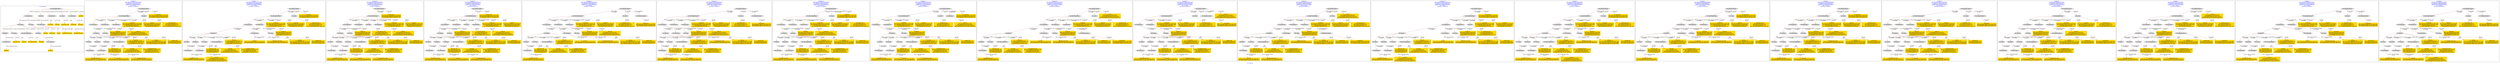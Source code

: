 digraph n0 {
fontcolor="blue"
remincross="true"
label="s21-s-met.json"
subgraph cluster_0 {
label="1-correct model"
n2[style="filled",color="white",fillcolor="lightgray",label="E12_Production1"];
n3[style="filled",color="white",fillcolor="lightgray",label="E21_Person1"];
n4[style="filled",color="white",fillcolor="lightgray",label="E55_Type1"];
n5[style="filled",color="white",fillcolor="lightgray",label="E52_Time-Span3"];
n6[style="filled",color="white",fillcolor="lightgray",label="E69_Death1"];
n7[style="filled",color="white",fillcolor="lightgray",label="E74_Group1"];
n8[style="filled",color="white",fillcolor="lightgray",label="E82_Actor_Appellation1"];
n9[style="filled",color="white",fillcolor="lightgray",label="E67_Birth1"];
n10[shape="plaintext",style="filled",fillcolor="gold",label="artistURI"];
n11[style="filled",color="white",fillcolor="lightgray",label="E22_Man-Made_Object1"];
n12[style="filled",color="white",fillcolor="lightgray",label="E35_Title1"];
n13[style="filled",color="white",fillcolor="lightgray",label="E8_Acquisition1"];
n14[style="filled",color="white",fillcolor="lightgray",label="E55_Type2"];
n15[style="filled",color="white",fillcolor="lightgray",label="E54_Dimension1"];
n16[shape="plaintext",style="filled",fillcolor="gold",label="objectURI"];
n17[shape="plaintext",style="filled",fillcolor="gold",label="artworkTitle"];
n18[style="filled",color="white",fillcolor="lightgray",label="E52_Time-Span1"];
n19[shape="plaintext",style="filled",fillcolor="gold",label="birthDate"];
n20[style="filled",color="white",fillcolor="lightgray",label="E52_Time-Span2"];
n21[shape="plaintext",style="filled",fillcolor="gold",label="deathDate"];
n22[shape="plaintext",style="filled",fillcolor="gold",label="dateOfStartOfCreation"];
n23[shape="plaintext",style="filled",fillcolor="gold",label="dateOfEndOfCreation"];
n24[shape="plaintext",style="filled",fillcolor="gold",label="dimensions"];
n25[shape="plaintext",style="filled",fillcolor="gold",label="medium_URI"];
n26[shape="plaintext",style="filled",fillcolor="gold",label="medium"];
n27[shape="plaintext",style="filled",fillcolor="gold",label="classification_URI"];
n28[shape="plaintext",style="filled",fillcolor="gold",label="classification"];
n29[shape="plaintext",style="filled",fillcolor="gold",label="nationality_URI"];
n30[shape="plaintext",style="filled",fillcolor="gold",label="nationality"];
n31[shape="plaintext",style="filled",fillcolor="gold",label="artistAppellationURI"];
n32[shape="plaintext",style="filled",fillcolor="gold",label="artistName"];
n33[shape="plaintext",style="filled",fillcolor="gold",label="creditLine"];
}
subgraph cluster_1 {
label="candidate 0\nlink coherence:0.9285714285714286\nnode coherence:0.9230769230769231\nconfidence:0.549540100674205\nmapping score:0.5353167856948206\ncost:126.9996\n-precision:0.71-recall:0.65"
n35[style="filled",color="white",fillcolor="lightgray",label="E12_Production1"];
n36[style="filled",color="white",fillcolor="lightgray",label="E21_Person1"];
n37[style="filled",color="white",fillcolor="lightgray",label="E55_Type1"];
n38[style="filled",color="white",fillcolor="lightgray",label="E67_Birth1"];
n39[style="filled",color="white",fillcolor="lightgray",label="E69_Death1"];
n40[style="filled",color="white",fillcolor="lightgray",label="E74_Group1"];
n41[style="filled",color="white",fillcolor="lightgray",label="E82_Actor_Appellation1"];
n42[style="filled",color="white",fillcolor="lightgray",label="E22_Man-Made_Object1"];
n43[style="filled",color="white",fillcolor="lightgray",label="E54_Dimension1"];
n44[style="filled",color="white",fillcolor="lightgray",label="E8_Acquisition1"];
n45[style="filled",color="white",fillcolor="lightgray",label="E33_Linguistic_Object2"];
n46[style="filled",color="white",fillcolor="lightgray",label="E55_Type2"];
n47[style="filled",color="white",fillcolor="lightgray",label="E52_Time-Span1"];
n48[style="filled",color="white",fillcolor="lightgray",label="E52_Time-Span3"];
n49[shape="plaintext",style="filled",fillcolor="gold",label="nationality_URI\n[E74_Group,classLink,0.695]\n[E55_Type,classLink,0.178]\n[E57_Material,classLink,0.08]\n[E74_Group,label,0.047]"];
n50[shape="plaintext",style="filled",fillcolor="gold",label="classification\n[E22_Man-Made_Object,P3_has_note,0.444]\n[E73_Information_Object,P3_has_note,0.342]\n[E33_Linguistic_Object,P3_has_note,0.214]"];
n51[shape="plaintext",style="filled",fillcolor="gold",label="medium\n[E55_Type,label,0.44]\n[E29_Design_or_Procedure,P3_has_note,0.388]\n[E73_Information_Object,P3_has_note,0.089]\n[E22_Man-Made_Object,P3_has_note,0.083]"];
n52[shape="plaintext",style="filled",fillcolor="gold",label="artistAppellationURI\n[E82_Actor_Appellation,classLink,0.924]\n[E21_Person,classLink,0.051]\n[E30_Right,P3_has_note,0.013]\n[E8_Acquisition,P3_has_note,0.012]"];
n53[shape="plaintext",style="filled",fillcolor="gold",label="dimensions\n[E54_Dimension,P3_has_note,0.914]\n[E82_Actor_Appellation,label,0.052]\n[E30_Right,P3_has_note,0.018]\n[E8_Acquisition,P3_has_note,0.016]"];
n54[shape="plaintext",style="filled",fillcolor="gold",label="dateOfStartOfCreation\n[E52_Time-Span,P82b_end_of_the_end,0.567]\n[E52_Time-Span,P82_at_some_time_within,0.433]"];
n55[shape="plaintext",style="filled",fillcolor="gold",label="creditLine\n[E30_Right,P3_has_note,0.505]\n[E8_Acquisition,P3_has_note,0.405]\n[E33_Linguistic_Object,P3_has_note,0.059]\n[E52_Time-Span,P82_at_some_time_within,0.031]"];
n56[shape="plaintext",style="filled",fillcolor="gold",label="artistURI\n[E21_Person,classLink,0.421]\n[E82_Actor_Appellation,classLink,0.369]\n[E30_Right,P3_has_note,0.112]\n[E8_Acquisition,P3_has_note,0.098]"];
n57[shape="plaintext",style="filled",fillcolor="gold",label="artworkTitle\n[E73_Information_Object,P3_has_note,0.339]\n[E22_Man-Made_Object,P3_has_note,0.298]\n[E40_Legal_Body,label,0.252]\n[E22_Man-Made_Object,classLink,0.112]"];
n58[shape="plaintext",style="filled",fillcolor="gold",label="objectURI\n[E22_Man-Made_Object,classLink,0.871]\n[E54_Dimension,P3_has_note,0.069]\n[E82_Actor_Appellation,label,0.032]\n[E30_Right,P3_has_note,0.028]"];
n59[shape="plaintext",style="filled",fillcolor="gold",label="classification_URI\n[E55_Type,classLink,0.641]\n[E57_Material,classLink,0.177]\n[E74_Group,classLink,0.175]\n[E22_Man-Made_Object,P3_has_note,0.007]"];
n60[shape="plaintext",style="filled",fillcolor="gold",label="birthDate\n[E52_Time-Span,P82b_end_of_the_end,0.656]\n[E52_Time-Span,P82_at_some_time_within,0.344]"];
n61[shape="plaintext",style="filled",fillcolor="gold",label="medium_URI\n[E55_Type,classLink,0.353]\n[E57_Material,classLink,0.325]\n[E74_Group,classLink,0.322]"];
n62[shape="plaintext",style="filled",fillcolor="gold",label="nationality\n[E74_Group,label,0.544]\n[E74_Group,classLink,0.339]\n[E8_Acquisition,P3_has_note,0.066]\n[E22_Man-Made_Object,P3_has_note,0.051]"];
n63[shape="plaintext",style="filled",fillcolor="gold",label="dateOfEndOfCreation\n[E52_Time-Span,P82b_end_of_the_end,0.567]\n[E52_Time-Span,P82_at_some_time_within,0.433]"];
}
subgraph cluster_2 {
label="candidate 1\nlink coherence:0.9285714285714286\nnode coherence:0.9230769230769231\nconfidence:0.5245679544499302\nmapping score:0.5269927369533955\ncost:27.99958\n-precision:0.71-recall:0.65"
n65[style="filled",color="white",fillcolor="lightgray",label="E12_Production1"];
n66[style="filled",color="white",fillcolor="lightgray",label="E21_Person1"];
n67[style="filled",color="white",fillcolor="lightgray",label="E52_Time-Span2"];
n68[style="filled",color="white",fillcolor="lightgray",label="E55_Type1"];
n69[style="filled",color="white",fillcolor="lightgray",label="E67_Birth1"];
n70[style="filled",color="white",fillcolor="lightgray",label="E69_Death1"];
n71[style="filled",color="white",fillcolor="lightgray",label="E74_Group1"];
n72[style="filled",color="white",fillcolor="lightgray",label="E82_Actor_Appellation1"];
n73[style="filled",color="white",fillcolor="lightgray",label="E22_Man-Made_Object1"];
n74[style="filled",color="white",fillcolor="lightgray",label="E54_Dimension1"];
n75[style="filled",color="white",fillcolor="lightgray",label="E33_Linguistic_Object2"];
n76[style="filled",color="white",fillcolor="lightgray",label="E55_Type2"];
n77[style="filled",color="white",fillcolor="lightgray",label="E52_Time-Span1"];
n78[style="filled",color="white",fillcolor="lightgray",label="E52_Time-Span3"];
n79[shape="plaintext",style="filled",fillcolor="gold",label="birthDate\n[E52_Time-Span,P82b_end_of_the_end,0.656]\n[E52_Time-Span,P82_at_some_time_within,0.344]"];
n80[shape="plaintext",style="filled",fillcolor="gold",label="nationality_URI\n[E74_Group,classLink,0.695]\n[E55_Type,classLink,0.178]\n[E57_Material,classLink,0.08]\n[E74_Group,label,0.047]"];
n81[shape="plaintext",style="filled",fillcolor="gold",label="classification\n[E22_Man-Made_Object,P3_has_note,0.444]\n[E73_Information_Object,P3_has_note,0.342]\n[E33_Linguistic_Object,P3_has_note,0.214]"];
n82[shape="plaintext",style="filled",fillcolor="gold",label="medium\n[E55_Type,label,0.44]\n[E29_Design_or_Procedure,P3_has_note,0.388]\n[E73_Information_Object,P3_has_note,0.089]\n[E22_Man-Made_Object,P3_has_note,0.083]"];
n83[shape="plaintext",style="filled",fillcolor="gold",label="artistAppellationURI\n[E82_Actor_Appellation,classLink,0.924]\n[E21_Person,classLink,0.051]\n[E30_Right,P3_has_note,0.013]\n[E8_Acquisition,P3_has_note,0.012]"];
n84[shape="plaintext",style="filled",fillcolor="gold",label="dimensions\n[E54_Dimension,P3_has_note,0.914]\n[E82_Actor_Appellation,label,0.052]\n[E30_Right,P3_has_note,0.018]\n[E8_Acquisition,P3_has_note,0.016]"];
n85[shape="plaintext",style="filled",fillcolor="gold",label="dateOfEndOfCreation\n[E52_Time-Span,P82b_end_of_the_end,0.567]\n[E52_Time-Span,P82_at_some_time_within,0.433]"];
n86[shape="plaintext",style="filled",fillcolor="gold",label="artistURI\n[E21_Person,classLink,0.421]\n[E82_Actor_Appellation,classLink,0.369]\n[E30_Right,P3_has_note,0.112]\n[E8_Acquisition,P3_has_note,0.098]"];
n87[shape="plaintext",style="filled",fillcolor="gold",label="artworkTitle\n[E73_Information_Object,P3_has_note,0.339]\n[E22_Man-Made_Object,P3_has_note,0.298]\n[E40_Legal_Body,label,0.252]\n[E22_Man-Made_Object,classLink,0.112]"];
n88[shape="plaintext",style="filled",fillcolor="gold",label="objectURI\n[E22_Man-Made_Object,classLink,0.871]\n[E54_Dimension,P3_has_note,0.069]\n[E82_Actor_Appellation,label,0.032]\n[E30_Right,P3_has_note,0.028]"];
n89[shape="plaintext",style="filled",fillcolor="gold",label="classification_URI\n[E55_Type,classLink,0.641]\n[E57_Material,classLink,0.177]\n[E74_Group,classLink,0.175]\n[E22_Man-Made_Object,P3_has_note,0.007]"];
n90[shape="plaintext",style="filled",fillcolor="gold",label="medium_URI\n[E55_Type,classLink,0.353]\n[E57_Material,classLink,0.325]\n[E74_Group,classLink,0.322]"];
n91[shape="plaintext",style="filled",fillcolor="gold",label="dateOfStartOfCreation\n[E52_Time-Span,P82b_end_of_the_end,0.567]\n[E52_Time-Span,P82_at_some_time_within,0.433]"];
n92[shape="plaintext",style="filled",fillcolor="gold",label="nationality\n[E74_Group,label,0.544]\n[E74_Group,classLink,0.339]\n[E8_Acquisition,P3_has_note,0.066]\n[E22_Man-Made_Object,P3_has_note,0.051]"];
n93[shape="plaintext",style="filled",fillcolor="gold",label="creditLine\n[E30_Right,P3_has_note,0.505]\n[E8_Acquisition,P3_has_note,0.405]\n[E33_Linguistic_Object,P3_has_note,0.059]\n[E52_Time-Span,P82_at_some_time_within,0.031]"];
}
subgraph cluster_3 {
label="candidate 10\nlink coherence:0.8928571428571429\nnode coherence:0.9230769230769231\nconfidence:0.549540100674205\nmapping score:0.5353167856948206\ncost:126.99958\n-precision:0.75-recall:0.68"
n95[style="filled",color="white",fillcolor="lightgray",label="E12_Production1"];
n96[style="filled",color="white",fillcolor="lightgray",label="E21_Person1"];
n97[style="filled",color="white",fillcolor="lightgray",label="E55_Type1"];
n98[style="filled",color="white",fillcolor="lightgray",label="E67_Birth1"];
n99[style="filled",color="white",fillcolor="lightgray",label="E69_Death1"];
n100[style="filled",color="white",fillcolor="lightgray",label="E74_Group1"];
n101[style="filled",color="white",fillcolor="lightgray",label="E82_Actor_Appellation1"];
n102[style="filled",color="white",fillcolor="lightgray",label="E22_Man-Made_Object1"];
n103[style="filled",color="white",fillcolor="lightgray",label="E54_Dimension1"];
n104[style="filled",color="white",fillcolor="lightgray",label="E55_Type2"];
n105[style="filled",color="white",fillcolor="lightgray",label="E8_Acquisition1"];
n106[style="filled",color="white",fillcolor="lightgray",label="E33_Linguistic_Object2"];
n107[style="filled",color="white",fillcolor="lightgray",label="E52_Time-Span1"];
n108[style="filled",color="white",fillcolor="lightgray",label="E52_Time-Span3"];
n109[shape="plaintext",style="filled",fillcolor="gold",label="nationality_URI\n[E74_Group,classLink,0.695]\n[E55_Type,classLink,0.178]\n[E57_Material,classLink,0.08]\n[E74_Group,label,0.047]"];
n110[shape="plaintext",style="filled",fillcolor="gold",label="classification\n[E22_Man-Made_Object,P3_has_note,0.444]\n[E73_Information_Object,P3_has_note,0.342]\n[E33_Linguistic_Object,P3_has_note,0.214]"];
n111[shape="plaintext",style="filled",fillcolor="gold",label="medium\n[E55_Type,label,0.44]\n[E29_Design_or_Procedure,P3_has_note,0.388]\n[E73_Information_Object,P3_has_note,0.089]\n[E22_Man-Made_Object,P3_has_note,0.083]"];
n112[shape="plaintext",style="filled",fillcolor="gold",label="artistAppellationURI\n[E82_Actor_Appellation,classLink,0.924]\n[E21_Person,classLink,0.051]\n[E30_Right,P3_has_note,0.013]\n[E8_Acquisition,P3_has_note,0.012]"];
n113[shape="plaintext",style="filled",fillcolor="gold",label="dimensions\n[E54_Dimension,P3_has_note,0.914]\n[E82_Actor_Appellation,label,0.052]\n[E30_Right,P3_has_note,0.018]\n[E8_Acquisition,P3_has_note,0.016]"];
n114[shape="plaintext",style="filled",fillcolor="gold",label="dateOfStartOfCreation\n[E52_Time-Span,P82b_end_of_the_end,0.567]\n[E52_Time-Span,P82_at_some_time_within,0.433]"];
n115[shape="plaintext",style="filled",fillcolor="gold",label="creditLine\n[E30_Right,P3_has_note,0.505]\n[E8_Acquisition,P3_has_note,0.405]\n[E33_Linguistic_Object,P3_has_note,0.059]\n[E52_Time-Span,P82_at_some_time_within,0.031]"];
n116[shape="plaintext",style="filled",fillcolor="gold",label="artistURI\n[E21_Person,classLink,0.421]\n[E82_Actor_Appellation,classLink,0.369]\n[E30_Right,P3_has_note,0.112]\n[E8_Acquisition,P3_has_note,0.098]"];
n117[shape="plaintext",style="filled",fillcolor="gold",label="artworkTitle\n[E73_Information_Object,P3_has_note,0.339]\n[E22_Man-Made_Object,P3_has_note,0.298]\n[E40_Legal_Body,label,0.252]\n[E22_Man-Made_Object,classLink,0.112]"];
n118[shape="plaintext",style="filled",fillcolor="gold",label="objectURI\n[E22_Man-Made_Object,classLink,0.871]\n[E54_Dimension,P3_has_note,0.069]\n[E82_Actor_Appellation,label,0.032]\n[E30_Right,P3_has_note,0.028]"];
n119[shape="plaintext",style="filled",fillcolor="gold",label="classification_URI\n[E55_Type,classLink,0.641]\n[E57_Material,classLink,0.177]\n[E74_Group,classLink,0.175]\n[E22_Man-Made_Object,P3_has_note,0.007]"];
n120[shape="plaintext",style="filled",fillcolor="gold",label="birthDate\n[E52_Time-Span,P82b_end_of_the_end,0.656]\n[E52_Time-Span,P82_at_some_time_within,0.344]"];
n121[shape="plaintext",style="filled",fillcolor="gold",label="medium_URI\n[E55_Type,classLink,0.353]\n[E57_Material,classLink,0.325]\n[E74_Group,classLink,0.322]"];
n122[shape="plaintext",style="filled",fillcolor="gold",label="nationality\n[E74_Group,label,0.544]\n[E74_Group,classLink,0.339]\n[E8_Acquisition,P3_has_note,0.066]\n[E22_Man-Made_Object,P3_has_note,0.051]"];
n123[shape="plaintext",style="filled",fillcolor="gold",label="dateOfEndOfCreation\n[E52_Time-Span,P82b_end_of_the_end,0.567]\n[E52_Time-Span,P82_at_some_time_within,0.433]"];
}
subgraph cluster_4 {
label="candidate 11\nlink coherence:0.8928571428571429\nnode coherence:0.9230769230769231\nconfidence:0.549540100674205\nmapping score:0.5353167856948206\ncost:126.99959\n-precision:0.75-recall:0.68"
n125[style="filled",color="white",fillcolor="lightgray",label="E12_Production1"];
n126[style="filled",color="white",fillcolor="lightgray",label="E21_Person1"];
n127[style="filled",color="white",fillcolor="lightgray",label="E55_Type1"];
n128[style="filled",color="white",fillcolor="lightgray",label="E67_Birth1"];
n129[style="filled",color="white",fillcolor="lightgray",label="E69_Death1"];
n130[style="filled",color="white",fillcolor="lightgray",label="E74_Group1"];
n131[style="filled",color="white",fillcolor="lightgray",label="E82_Actor_Appellation1"];
n132[style="filled",color="white",fillcolor="lightgray",label="E22_Man-Made_Object1"];
n133[style="filled",color="white",fillcolor="lightgray",label="E54_Dimension1"];
n134[style="filled",color="white",fillcolor="lightgray",label="E55_Type2"];
n135[style="filled",color="white",fillcolor="lightgray",label="E8_Acquisition1"];
n136[style="filled",color="white",fillcolor="lightgray",label="E33_Linguistic_Object1"];
n137[style="filled",color="white",fillcolor="lightgray",label="E52_Time-Span1"];
n138[style="filled",color="white",fillcolor="lightgray",label="E52_Time-Span3"];
n139[shape="plaintext",style="filled",fillcolor="gold",label="nationality_URI\n[E74_Group,classLink,0.695]\n[E55_Type,classLink,0.178]\n[E57_Material,classLink,0.08]\n[E74_Group,label,0.047]"];
n140[shape="plaintext",style="filled",fillcolor="gold",label="medium\n[E55_Type,label,0.44]\n[E29_Design_or_Procedure,P3_has_note,0.388]\n[E73_Information_Object,P3_has_note,0.089]\n[E22_Man-Made_Object,P3_has_note,0.083]"];
n141[shape="plaintext",style="filled",fillcolor="gold",label="artistAppellationURI\n[E82_Actor_Appellation,classLink,0.924]\n[E21_Person,classLink,0.051]\n[E30_Right,P3_has_note,0.013]\n[E8_Acquisition,P3_has_note,0.012]"];
n142[shape="plaintext",style="filled",fillcolor="gold",label="dimensions\n[E54_Dimension,P3_has_note,0.914]\n[E82_Actor_Appellation,label,0.052]\n[E30_Right,P3_has_note,0.018]\n[E8_Acquisition,P3_has_note,0.016]"];
n143[shape="plaintext",style="filled",fillcolor="gold",label="dateOfStartOfCreation\n[E52_Time-Span,P82b_end_of_the_end,0.567]\n[E52_Time-Span,P82_at_some_time_within,0.433]"];
n144[shape="plaintext",style="filled",fillcolor="gold",label="creditLine\n[E30_Right,P3_has_note,0.505]\n[E8_Acquisition,P3_has_note,0.405]\n[E33_Linguistic_Object,P3_has_note,0.059]\n[E52_Time-Span,P82_at_some_time_within,0.031]"];
n145[shape="plaintext",style="filled",fillcolor="gold",label="classification\n[E22_Man-Made_Object,P3_has_note,0.444]\n[E73_Information_Object,P3_has_note,0.342]\n[E33_Linguistic_Object,P3_has_note,0.214]"];
n146[shape="plaintext",style="filled",fillcolor="gold",label="artistURI\n[E21_Person,classLink,0.421]\n[E82_Actor_Appellation,classLink,0.369]\n[E30_Right,P3_has_note,0.112]\n[E8_Acquisition,P3_has_note,0.098]"];
n147[shape="plaintext",style="filled",fillcolor="gold",label="artworkTitle\n[E73_Information_Object,P3_has_note,0.339]\n[E22_Man-Made_Object,P3_has_note,0.298]\n[E40_Legal_Body,label,0.252]\n[E22_Man-Made_Object,classLink,0.112]"];
n148[shape="plaintext",style="filled",fillcolor="gold",label="objectURI\n[E22_Man-Made_Object,classLink,0.871]\n[E54_Dimension,P3_has_note,0.069]\n[E82_Actor_Appellation,label,0.032]\n[E30_Right,P3_has_note,0.028]"];
n149[shape="plaintext",style="filled",fillcolor="gold",label="classification_URI\n[E55_Type,classLink,0.641]\n[E57_Material,classLink,0.177]\n[E74_Group,classLink,0.175]\n[E22_Man-Made_Object,P3_has_note,0.007]"];
n150[shape="plaintext",style="filled",fillcolor="gold",label="birthDate\n[E52_Time-Span,P82b_end_of_the_end,0.656]\n[E52_Time-Span,P82_at_some_time_within,0.344]"];
n151[shape="plaintext",style="filled",fillcolor="gold",label="medium_URI\n[E55_Type,classLink,0.353]\n[E57_Material,classLink,0.325]\n[E74_Group,classLink,0.322]"];
n152[shape="plaintext",style="filled",fillcolor="gold",label="nationality\n[E74_Group,label,0.544]\n[E74_Group,classLink,0.339]\n[E8_Acquisition,P3_has_note,0.066]\n[E22_Man-Made_Object,P3_has_note,0.051]"];
n153[shape="plaintext",style="filled",fillcolor="gold",label="dateOfEndOfCreation\n[E52_Time-Span,P82b_end_of_the_end,0.567]\n[E52_Time-Span,P82_at_some_time_within,0.433]"];
}
subgraph cluster_5 {
label="candidate 12\nlink coherence:0.8928571428571429\nnode coherence:0.9230769230769231\nconfidence:0.549540100674205\nmapping score:0.5353167856948206\ncost:126.99962\n-precision:0.71-recall:0.65"
n155[style="filled",color="white",fillcolor="lightgray",label="E12_Production1"];
n156[style="filled",color="white",fillcolor="lightgray",label="E21_Person1"];
n157[style="filled",color="white",fillcolor="lightgray",label="E52_Time-Span2"];
n158[style="filled",color="white",fillcolor="lightgray",label="E55_Type1"];
n159[style="filled",color="white",fillcolor="lightgray",label="E67_Birth1"];
n160[style="filled",color="white",fillcolor="lightgray",label="E74_Group1"];
n161[style="filled",color="white",fillcolor="lightgray",label="E82_Actor_Appellation1"];
n162[style="filled",color="white",fillcolor="lightgray",label="E22_Man-Made_Object1"];
n163[style="filled",color="white",fillcolor="lightgray",label="E54_Dimension1"];
n164[style="filled",color="white",fillcolor="lightgray",label="E8_Acquisition1"];
n165[style="filled",color="white",fillcolor="lightgray",label="E33_Linguistic_Object2"];
n166[style="filled",color="white",fillcolor="lightgray",label="E55_Type2"];
n167[style="filled",color="white",fillcolor="lightgray",label="E52_Time-Span1"];
n168[style="filled",color="white",fillcolor="lightgray",label="E33_Linguistic_Object1"];
n169[shape="plaintext",style="filled",fillcolor="gold",label="birthDate\n[E52_Time-Span,P82b_end_of_the_end,0.656]\n[E52_Time-Span,P82_at_some_time_within,0.344]"];
n170[shape="plaintext",style="filled",fillcolor="gold",label="nationality_URI\n[E74_Group,classLink,0.695]\n[E55_Type,classLink,0.178]\n[E57_Material,classLink,0.08]\n[E74_Group,label,0.047]"];
n171[shape="plaintext",style="filled",fillcolor="gold",label="medium\n[E55_Type,label,0.44]\n[E29_Design_or_Procedure,P3_has_note,0.388]\n[E73_Information_Object,P3_has_note,0.089]\n[E22_Man-Made_Object,P3_has_note,0.083]"];
n172[shape="plaintext",style="filled",fillcolor="gold",label="artistAppellationURI\n[E82_Actor_Appellation,classLink,0.924]\n[E21_Person,classLink,0.051]\n[E30_Right,P3_has_note,0.013]\n[E8_Acquisition,P3_has_note,0.012]"];
n173[shape="plaintext",style="filled",fillcolor="gold",label="dimensions\n[E54_Dimension,P3_has_note,0.914]\n[E82_Actor_Appellation,label,0.052]\n[E30_Right,P3_has_note,0.018]\n[E8_Acquisition,P3_has_note,0.016]"];
n174[shape="plaintext",style="filled",fillcolor="gold",label="dateOfEndOfCreation\n[E52_Time-Span,P82b_end_of_the_end,0.567]\n[E52_Time-Span,P82_at_some_time_within,0.433]"];
n175[shape="plaintext",style="filled",fillcolor="gold",label="creditLine\n[E30_Right,P3_has_note,0.505]\n[E8_Acquisition,P3_has_note,0.405]\n[E33_Linguistic_Object,P3_has_note,0.059]\n[E52_Time-Span,P82_at_some_time_within,0.031]"];
n176[shape="plaintext",style="filled",fillcolor="gold",label="classification\n[E22_Man-Made_Object,P3_has_note,0.444]\n[E73_Information_Object,P3_has_note,0.342]\n[E33_Linguistic_Object,P3_has_note,0.214]"];
n177[shape="plaintext",style="filled",fillcolor="gold",label="artistURI\n[E21_Person,classLink,0.421]\n[E82_Actor_Appellation,classLink,0.369]\n[E30_Right,P3_has_note,0.112]\n[E8_Acquisition,P3_has_note,0.098]"];
n178[shape="plaintext",style="filled",fillcolor="gold",label="artworkTitle\n[E73_Information_Object,P3_has_note,0.339]\n[E22_Man-Made_Object,P3_has_note,0.298]\n[E40_Legal_Body,label,0.252]\n[E22_Man-Made_Object,classLink,0.112]"];
n179[shape="plaintext",style="filled",fillcolor="gold",label="objectURI\n[E22_Man-Made_Object,classLink,0.871]\n[E54_Dimension,P3_has_note,0.069]\n[E82_Actor_Appellation,label,0.032]\n[E30_Right,P3_has_note,0.028]"];
n180[shape="plaintext",style="filled",fillcolor="gold",label="classification_URI\n[E55_Type,classLink,0.641]\n[E57_Material,classLink,0.177]\n[E74_Group,classLink,0.175]\n[E22_Man-Made_Object,P3_has_note,0.007]"];
n181[shape="plaintext",style="filled",fillcolor="gold",label="medium_URI\n[E55_Type,classLink,0.353]\n[E57_Material,classLink,0.325]\n[E74_Group,classLink,0.322]"];
n182[shape="plaintext",style="filled",fillcolor="gold",label="dateOfStartOfCreation\n[E52_Time-Span,P82b_end_of_the_end,0.567]\n[E52_Time-Span,P82_at_some_time_within,0.433]"];
n183[shape="plaintext",style="filled",fillcolor="gold",label="nationality\n[E74_Group,label,0.544]\n[E74_Group,classLink,0.339]\n[E8_Acquisition,P3_has_note,0.066]\n[E22_Man-Made_Object,P3_has_note,0.051]"];
}
subgraph cluster_6 {
label="candidate 13\nlink coherence:0.8928571428571429\nnode coherence:0.9230769230769231\nconfidence:0.549540100674205\nmapping score:0.5353167856948206\ncost:225.99962\n-precision:0.71-recall:0.65"
n185[style="filled",color="white",fillcolor="lightgray",label="E12_Production1"];
n186[style="filled",color="white",fillcolor="lightgray",label="E21_Person1"];
n187[style="filled",color="white",fillcolor="lightgray",label="E52_Time-Span2"];
n188[style="filled",color="white",fillcolor="lightgray",label="E55_Type1"];
n189[style="filled",color="white",fillcolor="lightgray",label="E67_Birth1"];
n190[style="filled",color="white",fillcolor="lightgray",label="E74_Group1"];
n191[style="filled",color="white",fillcolor="lightgray",label="E82_Actor_Appellation1"];
n192[style="filled",color="white",fillcolor="lightgray",label="E22_Man-Made_Object1"];
n193[style="filled",color="white",fillcolor="lightgray",label="E54_Dimension1"];
n194[style="filled",color="white",fillcolor="lightgray",label="E8_Acquisition1"];
n195[style="filled",color="white",fillcolor="lightgray",label="E33_Linguistic_Object2"];
n196[style="filled",color="white",fillcolor="lightgray",label="E55_Type2"];
n197[style="filled",color="white",fillcolor="lightgray",label="E52_Time-Span1"];
n198[style="filled",color="white",fillcolor="lightgray",label="E33_Linguistic_Object1"];
n199[shape="plaintext",style="filled",fillcolor="gold",label="nationality_URI\n[E74_Group,classLink,0.695]\n[E55_Type,classLink,0.178]\n[E57_Material,classLink,0.08]\n[E74_Group,label,0.047]"];
n200[shape="plaintext",style="filled",fillcolor="gold",label="medium\n[E55_Type,label,0.44]\n[E29_Design_or_Procedure,P3_has_note,0.388]\n[E73_Information_Object,P3_has_note,0.089]\n[E22_Man-Made_Object,P3_has_note,0.083]"];
n201[shape="plaintext",style="filled",fillcolor="gold",label="artistAppellationURI\n[E82_Actor_Appellation,classLink,0.924]\n[E21_Person,classLink,0.051]\n[E30_Right,P3_has_note,0.013]\n[E8_Acquisition,P3_has_note,0.012]"];
n202[shape="plaintext",style="filled",fillcolor="gold",label="dimensions\n[E54_Dimension,P3_has_note,0.914]\n[E82_Actor_Appellation,label,0.052]\n[E30_Right,P3_has_note,0.018]\n[E8_Acquisition,P3_has_note,0.016]"];
n203[shape="plaintext",style="filled",fillcolor="gold",label="dateOfStartOfCreation\n[E52_Time-Span,P82b_end_of_the_end,0.567]\n[E52_Time-Span,P82_at_some_time_within,0.433]"];
n204[shape="plaintext",style="filled",fillcolor="gold",label="creditLine\n[E30_Right,P3_has_note,0.505]\n[E8_Acquisition,P3_has_note,0.405]\n[E33_Linguistic_Object,P3_has_note,0.059]\n[E52_Time-Span,P82_at_some_time_within,0.031]"];
n205[shape="plaintext",style="filled",fillcolor="gold",label="classification\n[E22_Man-Made_Object,P3_has_note,0.444]\n[E73_Information_Object,P3_has_note,0.342]\n[E33_Linguistic_Object,P3_has_note,0.214]"];
n206[shape="plaintext",style="filled",fillcolor="gold",label="artistURI\n[E21_Person,classLink,0.421]\n[E82_Actor_Appellation,classLink,0.369]\n[E30_Right,P3_has_note,0.112]\n[E8_Acquisition,P3_has_note,0.098]"];
n207[shape="plaintext",style="filled",fillcolor="gold",label="artworkTitle\n[E73_Information_Object,P3_has_note,0.339]\n[E22_Man-Made_Object,P3_has_note,0.298]\n[E40_Legal_Body,label,0.252]\n[E22_Man-Made_Object,classLink,0.112]"];
n208[shape="plaintext",style="filled",fillcolor="gold",label="objectURI\n[E22_Man-Made_Object,classLink,0.871]\n[E54_Dimension,P3_has_note,0.069]\n[E82_Actor_Appellation,label,0.032]\n[E30_Right,P3_has_note,0.028]"];
n209[shape="plaintext",style="filled",fillcolor="gold",label="classification_URI\n[E55_Type,classLink,0.641]\n[E57_Material,classLink,0.177]\n[E74_Group,classLink,0.175]\n[E22_Man-Made_Object,P3_has_note,0.007]"];
n210[shape="plaintext",style="filled",fillcolor="gold",label="birthDate\n[E52_Time-Span,P82b_end_of_the_end,0.656]\n[E52_Time-Span,P82_at_some_time_within,0.344]"];
n211[shape="plaintext",style="filled",fillcolor="gold",label="medium_URI\n[E55_Type,classLink,0.353]\n[E57_Material,classLink,0.325]\n[E74_Group,classLink,0.322]"];
n212[shape="plaintext",style="filled",fillcolor="gold",label="dateOfEndOfCreation\n[E52_Time-Span,P82b_end_of_the_end,0.567]\n[E52_Time-Span,P82_at_some_time_within,0.433]"];
n213[shape="plaintext",style="filled",fillcolor="gold",label="nationality\n[E74_Group,label,0.544]\n[E74_Group,classLink,0.339]\n[E8_Acquisition,P3_has_note,0.066]\n[E22_Man-Made_Object,P3_has_note,0.051]"];
}
subgraph cluster_7 {
label="candidate 14\nlink coherence:0.8928571428571429\nnode coherence:0.9230769230769231\nconfidence:0.549540100674205\nmapping score:0.5353167856948206\ncost:226.009612\n-precision:0.71-recall:0.65"
n215[style="filled",color="white",fillcolor="lightgray",label="E12_Production1"];
n216[style="filled",color="white",fillcolor="lightgray",label="E21_Person1"];
n217[style="filled",color="white",fillcolor="lightgray",label="E55_Type1"];
n218[style="filled",color="white",fillcolor="lightgray",label="E67_Birth1"];
n219[style="filled",color="white",fillcolor="lightgray",label="E69_Death1"];
n220[style="filled",color="white",fillcolor="lightgray",label="E74_Group1"];
n221[style="filled",color="white",fillcolor="lightgray",label="E82_Actor_Appellation1"];
n222[style="filled",color="white",fillcolor="lightgray",label="E22_Man-Made_Object1"];
n223[style="filled",color="white",fillcolor="lightgray",label="E54_Dimension1"];
n224[style="filled",color="white",fillcolor="lightgray",label="E8_Acquisition1"];
n225[style="filled",color="white",fillcolor="lightgray",label="E33_Linguistic_Object1"];
n226[style="filled",color="white",fillcolor="lightgray",label="E52_Time-Span1"];
n227[style="filled",color="white",fillcolor="lightgray",label="E52_Time-Span3"];
n228[style="filled",color="white",fillcolor="lightgray",label="E55_Type2"];
n229[shape="plaintext",style="filled",fillcolor="gold",label="nationality_URI\n[E74_Group,classLink,0.695]\n[E55_Type,classLink,0.178]\n[E57_Material,classLink,0.08]\n[E74_Group,label,0.047]"];
n230[shape="plaintext",style="filled",fillcolor="gold",label="medium\n[E55_Type,label,0.44]\n[E29_Design_or_Procedure,P3_has_note,0.388]\n[E73_Information_Object,P3_has_note,0.089]\n[E22_Man-Made_Object,P3_has_note,0.083]"];
n231[shape="plaintext",style="filled",fillcolor="gold",label="artistAppellationURI\n[E82_Actor_Appellation,classLink,0.924]\n[E21_Person,classLink,0.051]\n[E30_Right,P3_has_note,0.013]\n[E8_Acquisition,P3_has_note,0.012]"];
n232[shape="plaintext",style="filled",fillcolor="gold",label="dimensions\n[E54_Dimension,P3_has_note,0.914]\n[E82_Actor_Appellation,label,0.052]\n[E30_Right,P3_has_note,0.018]\n[E8_Acquisition,P3_has_note,0.016]"];
n233[shape="plaintext",style="filled",fillcolor="gold",label="dateOfStartOfCreation\n[E52_Time-Span,P82b_end_of_the_end,0.567]\n[E52_Time-Span,P82_at_some_time_within,0.433]"];
n234[shape="plaintext",style="filled",fillcolor="gold",label="creditLine\n[E30_Right,P3_has_note,0.505]\n[E8_Acquisition,P3_has_note,0.405]\n[E33_Linguistic_Object,P3_has_note,0.059]\n[E52_Time-Span,P82_at_some_time_within,0.031]"];
n235[shape="plaintext",style="filled",fillcolor="gold",label="classification\n[E22_Man-Made_Object,P3_has_note,0.444]\n[E73_Information_Object,P3_has_note,0.342]\n[E33_Linguistic_Object,P3_has_note,0.214]"];
n236[shape="plaintext",style="filled",fillcolor="gold",label="artistURI\n[E21_Person,classLink,0.421]\n[E82_Actor_Appellation,classLink,0.369]\n[E30_Right,P3_has_note,0.112]\n[E8_Acquisition,P3_has_note,0.098]"];
n237[shape="plaintext",style="filled",fillcolor="gold",label="artworkTitle\n[E73_Information_Object,P3_has_note,0.339]\n[E22_Man-Made_Object,P3_has_note,0.298]\n[E40_Legal_Body,label,0.252]\n[E22_Man-Made_Object,classLink,0.112]"];
n238[shape="plaintext",style="filled",fillcolor="gold",label="objectURI\n[E22_Man-Made_Object,classLink,0.871]\n[E54_Dimension,P3_has_note,0.069]\n[E82_Actor_Appellation,label,0.032]\n[E30_Right,P3_has_note,0.028]"];
n239[shape="plaintext",style="filled",fillcolor="gold",label="classification_URI\n[E55_Type,classLink,0.641]\n[E57_Material,classLink,0.177]\n[E74_Group,classLink,0.175]\n[E22_Man-Made_Object,P3_has_note,0.007]"];
n240[shape="plaintext",style="filled",fillcolor="gold",label="birthDate\n[E52_Time-Span,P82b_end_of_the_end,0.656]\n[E52_Time-Span,P82_at_some_time_within,0.344]"];
n241[shape="plaintext",style="filled",fillcolor="gold",label="medium_URI\n[E55_Type,classLink,0.353]\n[E57_Material,classLink,0.325]\n[E74_Group,classLink,0.322]"];
n242[shape="plaintext",style="filled",fillcolor="gold",label="nationality\n[E74_Group,label,0.544]\n[E74_Group,classLink,0.339]\n[E8_Acquisition,P3_has_note,0.066]\n[E22_Man-Made_Object,P3_has_note,0.051]"];
n243[shape="plaintext",style="filled",fillcolor="gold",label="dateOfEndOfCreation\n[E52_Time-Span,P82b_end_of_the_end,0.567]\n[E52_Time-Span,P82_at_some_time_within,0.433]"];
}
subgraph cluster_8 {
label="candidate 15\nlink coherence:0.8928571428571429\nnode coherence:0.9230769230769231\nconfidence:0.549540100674205\nmapping score:0.5353167856948206\ncost:226.009622\n-precision:0.68-recall:0.61"
n245[style="filled",color="white",fillcolor="lightgray",label="E12_Production1"];
n246[style="filled",color="white",fillcolor="lightgray",label="E21_Person1"];
n247[style="filled",color="white",fillcolor="lightgray",label="E55_Type1"];
n248[style="filled",color="white",fillcolor="lightgray",label="E67_Birth1"];
n249[style="filled",color="white",fillcolor="lightgray",label="E69_Death1"];
n250[style="filled",color="white",fillcolor="lightgray",label="E74_Group1"];
n251[style="filled",color="white",fillcolor="lightgray",label="E82_Actor_Appellation1"];
n252[style="filled",color="white",fillcolor="lightgray",label="E22_Man-Made_Object1"];
n253[style="filled",color="white",fillcolor="lightgray",label="E54_Dimension1"];
n254[style="filled",color="white",fillcolor="lightgray",label="E33_Linguistic_Object2"];
n255[style="filled",color="white",fillcolor="lightgray",label="E55_Type2"];
n256[style="filled",color="white",fillcolor="lightgray",label="E52_Time-Span1"];
n257[style="filled",color="white",fillcolor="lightgray",label="E52_Time-Span3"];
n258[style="filled",color="white",fillcolor="lightgray",label="E8_Acquisition1"];
n259[shape="plaintext",style="filled",fillcolor="gold",label="nationality_URI\n[E74_Group,classLink,0.695]\n[E55_Type,classLink,0.178]\n[E57_Material,classLink,0.08]\n[E74_Group,label,0.047]"];
n260[shape="plaintext",style="filled",fillcolor="gold",label="classification\n[E22_Man-Made_Object,P3_has_note,0.444]\n[E73_Information_Object,P3_has_note,0.342]\n[E33_Linguistic_Object,P3_has_note,0.214]"];
n261[shape="plaintext",style="filled",fillcolor="gold",label="medium\n[E55_Type,label,0.44]\n[E29_Design_or_Procedure,P3_has_note,0.388]\n[E73_Information_Object,P3_has_note,0.089]\n[E22_Man-Made_Object,P3_has_note,0.083]"];
n262[shape="plaintext",style="filled",fillcolor="gold",label="artistAppellationURI\n[E82_Actor_Appellation,classLink,0.924]\n[E21_Person,classLink,0.051]\n[E30_Right,P3_has_note,0.013]\n[E8_Acquisition,P3_has_note,0.012]"];
n263[shape="plaintext",style="filled",fillcolor="gold",label="dimensions\n[E54_Dimension,P3_has_note,0.914]\n[E82_Actor_Appellation,label,0.052]\n[E30_Right,P3_has_note,0.018]\n[E8_Acquisition,P3_has_note,0.016]"];
n264[shape="plaintext",style="filled",fillcolor="gold",label="dateOfStartOfCreation\n[E52_Time-Span,P82b_end_of_the_end,0.567]\n[E52_Time-Span,P82_at_some_time_within,0.433]"];
n265[shape="plaintext",style="filled",fillcolor="gold",label="creditLine\n[E30_Right,P3_has_note,0.505]\n[E8_Acquisition,P3_has_note,0.405]\n[E33_Linguistic_Object,P3_has_note,0.059]\n[E52_Time-Span,P82_at_some_time_within,0.031]"];
n266[shape="plaintext",style="filled",fillcolor="gold",label="artistURI\n[E21_Person,classLink,0.421]\n[E82_Actor_Appellation,classLink,0.369]\n[E30_Right,P3_has_note,0.112]\n[E8_Acquisition,P3_has_note,0.098]"];
n267[shape="plaintext",style="filled",fillcolor="gold",label="artworkTitle\n[E73_Information_Object,P3_has_note,0.339]\n[E22_Man-Made_Object,P3_has_note,0.298]\n[E40_Legal_Body,label,0.252]\n[E22_Man-Made_Object,classLink,0.112]"];
n268[shape="plaintext",style="filled",fillcolor="gold",label="objectURI\n[E22_Man-Made_Object,classLink,0.871]\n[E54_Dimension,P3_has_note,0.069]\n[E82_Actor_Appellation,label,0.032]\n[E30_Right,P3_has_note,0.028]"];
n269[shape="plaintext",style="filled",fillcolor="gold",label="classification_URI\n[E55_Type,classLink,0.641]\n[E57_Material,classLink,0.177]\n[E74_Group,classLink,0.175]\n[E22_Man-Made_Object,P3_has_note,0.007]"];
n270[shape="plaintext",style="filled",fillcolor="gold",label="birthDate\n[E52_Time-Span,P82b_end_of_the_end,0.656]\n[E52_Time-Span,P82_at_some_time_within,0.344]"];
n271[shape="plaintext",style="filled",fillcolor="gold",label="medium_URI\n[E55_Type,classLink,0.353]\n[E57_Material,classLink,0.325]\n[E74_Group,classLink,0.322]"];
n272[shape="plaintext",style="filled",fillcolor="gold",label="nationality\n[E74_Group,label,0.544]\n[E74_Group,classLink,0.339]\n[E8_Acquisition,P3_has_note,0.066]\n[E22_Man-Made_Object,P3_has_note,0.051]"];
n273[shape="plaintext",style="filled",fillcolor="gold",label="dateOfEndOfCreation\n[E52_Time-Span,P82b_end_of_the_end,0.567]\n[E52_Time-Span,P82_at_some_time_within,0.433]"];
}
subgraph cluster_9 {
label="candidate 16\nlink coherence:0.8928571428571429\nnode coherence:0.9230769230769231\nconfidence:0.5264328797043942\nmapping score:0.5276143787048836\ncost:127.009622\n-precision:0.64-recall:0.58"
n275[style="filled",color="white",fillcolor="lightgray",label="E12_Production1"];
n276[style="filled",color="white",fillcolor="lightgray",label="E21_Person1"];
n277[style="filled",color="white",fillcolor="lightgray",label="E52_Time-Span2"];
n278[style="filled",color="white",fillcolor="lightgray",label="E55_Type1"];
n279[style="filled",color="white",fillcolor="lightgray",label="E69_Death1"];
n280[style="filled",color="white",fillcolor="lightgray",label="E74_Group1"];
n281[style="filled",color="white",fillcolor="lightgray",label="E82_Actor_Appellation1"];
n282[style="filled",color="white",fillcolor="lightgray",label="E22_Man-Made_Object1"];
n283[style="filled",color="white",fillcolor="lightgray",label="E54_Dimension1"];
n284[style="filled",color="white",fillcolor="lightgray",label="E8_Acquisition1"];
n285[style="filled",color="white",fillcolor="lightgray",label="E33_Linguistic_Object2"];
n286[style="filled",color="white",fillcolor="lightgray",label="E55_Type2"];
n287[style="filled",color="white",fillcolor="lightgray",label="E52_Time-Span3"];
n288[style="filled",color="white",fillcolor="lightgray",label="E33_Linguistic_Object1"];
n289[shape="plaintext",style="filled",fillcolor="gold",label="birthDate\n[E52_Time-Span,P82b_end_of_the_end,0.656]\n[E52_Time-Span,P82_at_some_time_within,0.344]"];
n290[shape="plaintext",style="filled",fillcolor="gold",label="nationality_URI\n[E74_Group,classLink,0.695]\n[E55_Type,classLink,0.178]\n[E57_Material,classLink,0.08]\n[E74_Group,label,0.047]"];
n291[shape="plaintext",style="filled",fillcolor="gold",label="creditLine\n[E30_Right,P3_has_note,0.505]\n[E8_Acquisition,P3_has_note,0.405]\n[E33_Linguistic_Object,P3_has_note,0.059]\n[E52_Time-Span,P82_at_some_time_within,0.031]"];
n292[shape="plaintext",style="filled",fillcolor="gold",label="medium\n[E55_Type,label,0.44]\n[E29_Design_or_Procedure,P3_has_note,0.388]\n[E73_Information_Object,P3_has_note,0.089]\n[E22_Man-Made_Object,P3_has_note,0.083]"];
n293[shape="plaintext",style="filled",fillcolor="gold",label="artistAppellationURI\n[E82_Actor_Appellation,classLink,0.924]\n[E21_Person,classLink,0.051]\n[E30_Right,P3_has_note,0.013]\n[E8_Acquisition,P3_has_note,0.012]"];
n294[shape="plaintext",style="filled",fillcolor="gold",label="dimensions\n[E54_Dimension,P3_has_note,0.914]\n[E82_Actor_Appellation,label,0.052]\n[E30_Right,P3_has_note,0.018]\n[E8_Acquisition,P3_has_note,0.016]"];
n295[shape="plaintext",style="filled",fillcolor="gold",label="classification\n[E22_Man-Made_Object,P3_has_note,0.444]\n[E73_Information_Object,P3_has_note,0.342]\n[E33_Linguistic_Object,P3_has_note,0.214]"];
n296[shape="plaintext",style="filled",fillcolor="gold",label="artistURI\n[E21_Person,classLink,0.421]\n[E82_Actor_Appellation,classLink,0.369]\n[E30_Right,P3_has_note,0.112]\n[E8_Acquisition,P3_has_note,0.098]"];
n297[shape="plaintext",style="filled",fillcolor="gold",label="artworkTitle\n[E73_Information_Object,P3_has_note,0.339]\n[E22_Man-Made_Object,P3_has_note,0.298]\n[E40_Legal_Body,label,0.252]\n[E22_Man-Made_Object,classLink,0.112]"];
n298[shape="plaintext",style="filled",fillcolor="gold",label="objectURI\n[E22_Man-Made_Object,classLink,0.871]\n[E54_Dimension,P3_has_note,0.069]\n[E82_Actor_Appellation,label,0.032]\n[E30_Right,P3_has_note,0.028]"];
n299[shape="plaintext",style="filled",fillcolor="gold",label="classification_URI\n[E55_Type,classLink,0.641]\n[E57_Material,classLink,0.177]\n[E74_Group,classLink,0.175]\n[E22_Man-Made_Object,P3_has_note,0.007]"];
n300[shape="plaintext",style="filled",fillcolor="gold",label="medium_URI\n[E55_Type,classLink,0.353]\n[E57_Material,classLink,0.325]\n[E74_Group,classLink,0.322]"];
n301[shape="plaintext",style="filled",fillcolor="gold",label="dateOfStartOfCreation\n[E52_Time-Span,P82b_end_of_the_end,0.567]\n[E52_Time-Span,P82_at_some_time_within,0.433]"];
n302[shape="plaintext",style="filled",fillcolor="gold",label="nationality\n[E74_Group,label,0.544]\n[E74_Group,classLink,0.339]\n[E8_Acquisition,P3_has_note,0.066]\n[E22_Man-Made_Object,P3_has_note,0.051]"];
n303[shape="plaintext",style="filled",fillcolor="gold",label="dateOfEndOfCreation\n[E52_Time-Span,P82b_end_of_the_end,0.567]\n[E52_Time-Span,P82_at_some_time_within,0.433]"];
}
subgraph cluster_10 {
label="candidate 17\nlink coherence:0.8928571428571429\nnode coherence:0.9230769230769231\nconfidence:0.5264328797043942\nmapping score:0.5276143787048836\ncost:225.99962\n-precision:0.64-recall:0.58"
n305[style="filled",color="white",fillcolor="lightgray",label="E12_Production1"];
n306[style="filled",color="white",fillcolor="lightgray",label="E21_Person1"];
n307[style="filled",color="white",fillcolor="lightgray",label="E55_Type1"];
n308[style="filled",color="white",fillcolor="lightgray",label="E67_Birth1"];
n309[style="filled",color="white",fillcolor="lightgray",label="E69_Death1"];
n310[style="filled",color="white",fillcolor="lightgray",label="E74_Group1"];
n311[style="filled",color="white",fillcolor="lightgray",label="E82_Actor_Appellation1"];
n312[style="filled",color="white",fillcolor="lightgray",label="E22_Man-Made_Object1"];
n313[style="filled",color="white",fillcolor="lightgray",label="E54_Dimension1"];
n314[style="filled",color="white",fillcolor="lightgray",label="E33_Linguistic_Object2"];
n315[style="filled",color="white",fillcolor="lightgray",label="E55_Type2"];
n316[style="filled",color="white",fillcolor="lightgray",label="E52_Time-Span1"];
n317[style="filled",color="white",fillcolor="lightgray",label="E52_Time-Span3"];
n318[style="filled",color="white",fillcolor="lightgray",label="E33_Linguistic_Object1"];
n319[shape="plaintext",style="filled",fillcolor="gold",label="nationality_URI\n[E74_Group,classLink,0.695]\n[E55_Type,classLink,0.178]\n[E57_Material,classLink,0.08]\n[E74_Group,label,0.047]"];
n320[shape="plaintext",style="filled",fillcolor="gold",label="creditLine\n[E30_Right,P3_has_note,0.505]\n[E8_Acquisition,P3_has_note,0.405]\n[E33_Linguistic_Object,P3_has_note,0.059]\n[E52_Time-Span,P82_at_some_time_within,0.031]"];
n321[shape="plaintext",style="filled",fillcolor="gold",label="medium\n[E55_Type,label,0.44]\n[E29_Design_or_Procedure,P3_has_note,0.388]\n[E73_Information_Object,P3_has_note,0.089]\n[E22_Man-Made_Object,P3_has_note,0.083]"];
n322[shape="plaintext",style="filled",fillcolor="gold",label="artistAppellationURI\n[E82_Actor_Appellation,classLink,0.924]\n[E21_Person,classLink,0.051]\n[E30_Right,P3_has_note,0.013]\n[E8_Acquisition,P3_has_note,0.012]"];
n323[shape="plaintext",style="filled",fillcolor="gold",label="dimensions\n[E54_Dimension,P3_has_note,0.914]\n[E82_Actor_Appellation,label,0.052]\n[E30_Right,P3_has_note,0.018]\n[E8_Acquisition,P3_has_note,0.016]"];
n324[shape="plaintext",style="filled",fillcolor="gold",label="dateOfStartOfCreation\n[E52_Time-Span,P82b_end_of_the_end,0.567]\n[E52_Time-Span,P82_at_some_time_within,0.433]"];
n325[shape="plaintext",style="filled",fillcolor="gold",label="classification\n[E22_Man-Made_Object,P3_has_note,0.444]\n[E73_Information_Object,P3_has_note,0.342]\n[E33_Linguistic_Object,P3_has_note,0.214]"];
n326[shape="plaintext",style="filled",fillcolor="gold",label="artistURI\n[E21_Person,classLink,0.421]\n[E82_Actor_Appellation,classLink,0.369]\n[E30_Right,P3_has_note,0.112]\n[E8_Acquisition,P3_has_note,0.098]"];
n327[shape="plaintext",style="filled",fillcolor="gold",label="artworkTitle\n[E73_Information_Object,P3_has_note,0.339]\n[E22_Man-Made_Object,P3_has_note,0.298]\n[E40_Legal_Body,label,0.252]\n[E22_Man-Made_Object,classLink,0.112]"];
n328[shape="plaintext",style="filled",fillcolor="gold",label="objectURI\n[E22_Man-Made_Object,classLink,0.871]\n[E54_Dimension,P3_has_note,0.069]\n[E82_Actor_Appellation,label,0.032]\n[E30_Right,P3_has_note,0.028]"];
n329[shape="plaintext",style="filled",fillcolor="gold",label="classification_URI\n[E55_Type,classLink,0.641]\n[E57_Material,classLink,0.177]\n[E74_Group,classLink,0.175]\n[E22_Man-Made_Object,P3_has_note,0.007]"];
n330[shape="plaintext",style="filled",fillcolor="gold",label="birthDate\n[E52_Time-Span,P82b_end_of_the_end,0.656]\n[E52_Time-Span,P82_at_some_time_within,0.344]"];
n331[shape="plaintext",style="filled",fillcolor="gold",label="medium_URI\n[E55_Type,classLink,0.353]\n[E57_Material,classLink,0.325]\n[E74_Group,classLink,0.322]"];
n332[shape="plaintext",style="filled",fillcolor="gold",label="nationality\n[E74_Group,label,0.544]\n[E74_Group,classLink,0.339]\n[E8_Acquisition,P3_has_note,0.066]\n[E22_Man-Made_Object,P3_has_note,0.051]"];
n333[shape="plaintext",style="filled",fillcolor="gold",label="dateOfEndOfCreation\n[E52_Time-Span,P82b_end_of_the_end,0.567]\n[E52_Time-Span,P82_at_some_time_within,0.433]"];
}
subgraph cluster_11 {
label="candidate 18\nlink coherence:0.8928571428571429\nnode coherence:0.9230769230769231\nconfidence:0.5264328797043942\nmapping score:0.5276143787048836\ncost:226.009622\n-precision:0.64-recall:0.58"
n335[style="filled",color="white",fillcolor="lightgray",label="E12_Production1"];
n336[style="filled",color="white",fillcolor="lightgray",label="E21_Person1"];
n337[style="filled",color="white",fillcolor="lightgray",label="E52_Time-Span2"];
n338[style="filled",color="white",fillcolor="lightgray",label="E55_Type1"];
n339[style="filled",color="white",fillcolor="lightgray",label="E69_Death1"];
n340[style="filled",color="white",fillcolor="lightgray",label="E74_Group1"];
n341[style="filled",color="white",fillcolor="lightgray",label="E82_Actor_Appellation1"];
n342[style="filled",color="white",fillcolor="lightgray",label="E22_Man-Made_Object1"];
n343[style="filled",color="white",fillcolor="lightgray",label="E54_Dimension1"];
n344[style="filled",color="white",fillcolor="lightgray",label="E8_Acquisition1"];
n345[style="filled",color="white",fillcolor="lightgray",label="E33_Linguistic_Object2"];
n346[style="filled",color="white",fillcolor="lightgray",label="E55_Type2"];
n347[style="filled",color="white",fillcolor="lightgray",label="E52_Time-Span3"];
n348[style="filled",color="white",fillcolor="lightgray",label="E33_Linguistic_Object1"];
n349[shape="plaintext",style="filled",fillcolor="gold",label="birthDate\n[E52_Time-Span,P82b_end_of_the_end,0.656]\n[E52_Time-Span,P82_at_some_time_within,0.344]"];
n350[shape="plaintext",style="filled",fillcolor="gold",label="nationality_URI\n[E74_Group,classLink,0.695]\n[E55_Type,classLink,0.178]\n[E57_Material,classLink,0.08]\n[E74_Group,label,0.047]"];
n351[shape="plaintext",style="filled",fillcolor="gold",label="creditLine\n[E30_Right,P3_has_note,0.505]\n[E8_Acquisition,P3_has_note,0.405]\n[E33_Linguistic_Object,P3_has_note,0.059]\n[E52_Time-Span,P82_at_some_time_within,0.031]"];
n352[shape="plaintext",style="filled",fillcolor="gold",label="medium\n[E55_Type,label,0.44]\n[E29_Design_or_Procedure,P3_has_note,0.388]\n[E73_Information_Object,P3_has_note,0.089]\n[E22_Man-Made_Object,P3_has_note,0.083]"];
n353[shape="plaintext",style="filled",fillcolor="gold",label="artistAppellationURI\n[E82_Actor_Appellation,classLink,0.924]\n[E21_Person,classLink,0.051]\n[E30_Right,P3_has_note,0.013]\n[E8_Acquisition,P3_has_note,0.012]"];
n354[shape="plaintext",style="filled",fillcolor="gold",label="dimensions\n[E54_Dimension,P3_has_note,0.914]\n[E82_Actor_Appellation,label,0.052]\n[E30_Right,P3_has_note,0.018]\n[E8_Acquisition,P3_has_note,0.016]"];
n355[shape="plaintext",style="filled",fillcolor="gold",label="classification\n[E22_Man-Made_Object,P3_has_note,0.444]\n[E73_Information_Object,P3_has_note,0.342]\n[E33_Linguistic_Object,P3_has_note,0.214]"];
n356[shape="plaintext",style="filled",fillcolor="gold",label="artistURI\n[E21_Person,classLink,0.421]\n[E82_Actor_Appellation,classLink,0.369]\n[E30_Right,P3_has_note,0.112]\n[E8_Acquisition,P3_has_note,0.098]"];
n357[shape="plaintext",style="filled",fillcolor="gold",label="artworkTitle\n[E73_Information_Object,P3_has_note,0.339]\n[E22_Man-Made_Object,P3_has_note,0.298]\n[E40_Legal_Body,label,0.252]\n[E22_Man-Made_Object,classLink,0.112]"];
n358[shape="plaintext",style="filled",fillcolor="gold",label="objectURI\n[E22_Man-Made_Object,classLink,0.871]\n[E54_Dimension,P3_has_note,0.069]\n[E82_Actor_Appellation,label,0.032]\n[E30_Right,P3_has_note,0.028]"];
n359[shape="plaintext",style="filled",fillcolor="gold",label="classification_URI\n[E55_Type,classLink,0.641]\n[E57_Material,classLink,0.177]\n[E74_Group,classLink,0.175]\n[E22_Man-Made_Object,P3_has_note,0.007]"];
n360[shape="plaintext",style="filled",fillcolor="gold",label="medium_URI\n[E55_Type,classLink,0.353]\n[E57_Material,classLink,0.325]\n[E74_Group,classLink,0.322]"];
n361[shape="plaintext",style="filled",fillcolor="gold",label="dateOfEndOfCreation\n[E52_Time-Span,P82b_end_of_the_end,0.567]\n[E52_Time-Span,P82_at_some_time_within,0.433]"];
n362[shape="plaintext",style="filled",fillcolor="gold",label="nationality\n[E74_Group,label,0.544]\n[E74_Group,classLink,0.339]\n[E8_Acquisition,P3_has_note,0.066]\n[E22_Man-Made_Object,P3_has_note,0.051]"];
n363[shape="plaintext",style="filled",fillcolor="gold",label="dateOfStartOfCreation\n[E52_Time-Span,P82b_end_of_the_end,0.567]\n[E52_Time-Span,P82_at_some_time_within,0.433]"];
}
subgraph cluster_12 {
label="candidate 19\nlink coherence:0.8928571428571429\nnode coherence:0.9230769230769231\nconfidence:0.5245679544499302\nmapping score:0.5269927369533955\ncost:27.99956\n-precision:0.75-recall:0.68"
n365[style="filled",color="white",fillcolor="lightgray",label="E12_Production1"];
n366[style="filled",color="white",fillcolor="lightgray",label="E21_Person1"];
n367[style="filled",color="white",fillcolor="lightgray",label="E52_Time-Span2"];
n368[style="filled",color="white",fillcolor="lightgray",label="E55_Type1"];
n369[style="filled",color="white",fillcolor="lightgray",label="E67_Birth1"];
n370[style="filled",color="white",fillcolor="lightgray",label="E69_Death1"];
n371[style="filled",color="white",fillcolor="lightgray",label="E74_Group1"];
n372[style="filled",color="white",fillcolor="lightgray",label="E82_Actor_Appellation1"];
n373[style="filled",color="white",fillcolor="lightgray",label="E22_Man-Made_Object1"];
n374[style="filled",color="white",fillcolor="lightgray",label="E54_Dimension1"];
n375[style="filled",color="white",fillcolor="lightgray",label="E55_Type2"];
n376[style="filled",color="white",fillcolor="lightgray",label="E33_Linguistic_Object2"];
n377[style="filled",color="white",fillcolor="lightgray",label="E52_Time-Span1"];
n378[style="filled",color="white",fillcolor="lightgray",label="E52_Time-Span3"];
n379[shape="plaintext",style="filled",fillcolor="gold",label="birthDate\n[E52_Time-Span,P82b_end_of_the_end,0.656]\n[E52_Time-Span,P82_at_some_time_within,0.344]"];
n380[shape="plaintext",style="filled",fillcolor="gold",label="nationality_URI\n[E74_Group,classLink,0.695]\n[E55_Type,classLink,0.178]\n[E57_Material,classLink,0.08]\n[E74_Group,label,0.047]"];
n381[shape="plaintext",style="filled",fillcolor="gold",label="classification\n[E22_Man-Made_Object,P3_has_note,0.444]\n[E73_Information_Object,P3_has_note,0.342]\n[E33_Linguistic_Object,P3_has_note,0.214]"];
n382[shape="plaintext",style="filled",fillcolor="gold",label="medium\n[E55_Type,label,0.44]\n[E29_Design_or_Procedure,P3_has_note,0.388]\n[E73_Information_Object,P3_has_note,0.089]\n[E22_Man-Made_Object,P3_has_note,0.083]"];
n383[shape="plaintext",style="filled",fillcolor="gold",label="artistAppellationURI\n[E82_Actor_Appellation,classLink,0.924]\n[E21_Person,classLink,0.051]\n[E30_Right,P3_has_note,0.013]\n[E8_Acquisition,P3_has_note,0.012]"];
n384[shape="plaintext",style="filled",fillcolor="gold",label="dimensions\n[E54_Dimension,P3_has_note,0.914]\n[E82_Actor_Appellation,label,0.052]\n[E30_Right,P3_has_note,0.018]\n[E8_Acquisition,P3_has_note,0.016]"];
n385[shape="plaintext",style="filled",fillcolor="gold",label="dateOfEndOfCreation\n[E52_Time-Span,P82b_end_of_the_end,0.567]\n[E52_Time-Span,P82_at_some_time_within,0.433]"];
n386[shape="plaintext",style="filled",fillcolor="gold",label="artistURI\n[E21_Person,classLink,0.421]\n[E82_Actor_Appellation,classLink,0.369]\n[E30_Right,P3_has_note,0.112]\n[E8_Acquisition,P3_has_note,0.098]"];
n387[shape="plaintext",style="filled",fillcolor="gold",label="artworkTitle\n[E73_Information_Object,P3_has_note,0.339]\n[E22_Man-Made_Object,P3_has_note,0.298]\n[E40_Legal_Body,label,0.252]\n[E22_Man-Made_Object,classLink,0.112]"];
n388[shape="plaintext",style="filled",fillcolor="gold",label="objectURI\n[E22_Man-Made_Object,classLink,0.871]\n[E54_Dimension,P3_has_note,0.069]\n[E82_Actor_Appellation,label,0.032]\n[E30_Right,P3_has_note,0.028]"];
n389[shape="plaintext",style="filled",fillcolor="gold",label="classification_URI\n[E55_Type,classLink,0.641]\n[E57_Material,classLink,0.177]\n[E74_Group,classLink,0.175]\n[E22_Man-Made_Object,P3_has_note,0.007]"];
n390[shape="plaintext",style="filled",fillcolor="gold",label="medium_URI\n[E55_Type,classLink,0.353]\n[E57_Material,classLink,0.325]\n[E74_Group,classLink,0.322]"];
n391[shape="plaintext",style="filled",fillcolor="gold",label="dateOfStartOfCreation\n[E52_Time-Span,P82b_end_of_the_end,0.567]\n[E52_Time-Span,P82_at_some_time_within,0.433]"];
n392[shape="plaintext",style="filled",fillcolor="gold",label="nationality\n[E74_Group,label,0.544]\n[E74_Group,classLink,0.339]\n[E8_Acquisition,P3_has_note,0.066]\n[E22_Man-Made_Object,P3_has_note,0.051]"];
n393[shape="plaintext",style="filled",fillcolor="gold",label="creditLine\n[E30_Right,P3_has_note,0.505]\n[E8_Acquisition,P3_has_note,0.405]\n[E33_Linguistic_Object,P3_has_note,0.059]\n[E52_Time-Span,P82_at_some_time_within,0.031]"];
}
subgraph cluster_13 {
label="candidate 2\nlink coherence:0.9285714285714286\nnode coherence:0.9230769230769231\nconfidence:0.5245679544499302\nmapping score:0.5269927369533955\ncost:126.99958\n-precision:0.71-recall:0.65"
n395[style="filled",color="white",fillcolor="lightgray",label="E12_Production1"];
n396[style="filled",color="white",fillcolor="lightgray",label="E21_Person1"];
n397[style="filled",color="white",fillcolor="lightgray",label="E52_Time-Span2"];
n398[style="filled",color="white",fillcolor="lightgray",label="E55_Type1"];
n399[style="filled",color="white",fillcolor="lightgray",label="E67_Birth1"];
n400[style="filled",color="white",fillcolor="lightgray",label="E69_Death1"];
n401[style="filled",color="white",fillcolor="lightgray",label="E74_Group1"];
n402[style="filled",color="white",fillcolor="lightgray",label="E82_Actor_Appellation1"];
n403[style="filled",color="white",fillcolor="lightgray",label="E22_Man-Made_Object1"];
n404[style="filled",color="white",fillcolor="lightgray",label="E54_Dimension1"];
n405[style="filled",color="white",fillcolor="lightgray",label="E33_Linguistic_Object2"];
n406[style="filled",color="white",fillcolor="lightgray",label="E55_Type2"];
n407[style="filled",color="white",fillcolor="lightgray",label="E52_Time-Span1"];
n408[style="filled",color="white",fillcolor="lightgray",label="E52_Time-Span3"];
n409[shape="plaintext",style="filled",fillcolor="gold",label="nationality_URI\n[E74_Group,classLink,0.695]\n[E55_Type,classLink,0.178]\n[E57_Material,classLink,0.08]\n[E74_Group,label,0.047]"];
n410[shape="plaintext",style="filled",fillcolor="gold",label="classification\n[E22_Man-Made_Object,P3_has_note,0.444]\n[E73_Information_Object,P3_has_note,0.342]\n[E33_Linguistic_Object,P3_has_note,0.214]"];
n411[shape="plaintext",style="filled",fillcolor="gold",label="medium\n[E55_Type,label,0.44]\n[E29_Design_or_Procedure,P3_has_note,0.388]\n[E73_Information_Object,P3_has_note,0.089]\n[E22_Man-Made_Object,P3_has_note,0.083]"];
n412[shape="plaintext",style="filled",fillcolor="gold",label="artistAppellationURI\n[E82_Actor_Appellation,classLink,0.924]\n[E21_Person,classLink,0.051]\n[E30_Right,P3_has_note,0.013]\n[E8_Acquisition,P3_has_note,0.012]"];
n413[shape="plaintext",style="filled",fillcolor="gold",label="dimensions\n[E54_Dimension,P3_has_note,0.914]\n[E82_Actor_Appellation,label,0.052]\n[E30_Right,P3_has_note,0.018]\n[E8_Acquisition,P3_has_note,0.016]"];
n414[shape="plaintext",style="filled",fillcolor="gold",label="dateOfStartOfCreation\n[E52_Time-Span,P82b_end_of_the_end,0.567]\n[E52_Time-Span,P82_at_some_time_within,0.433]"];
n415[shape="plaintext",style="filled",fillcolor="gold",label="artistURI\n[E21_Person,classLink,0.421]\n[E82_Actor_Appellation,classLink,0.369]\n[E30_Right,P3_has_note,0.112]\n[E8_Acquisition,P3_has_note,0.098]"];
n416[shape="plaintext",style="filled",fillcolor="gold",label="artworkTitle\n[E73_Information_Object,P3_has_note,0.339]\n[E22_Man-Made_Object,P3_has_note,0.298]\n[E40_Legal_Body,label,0.252]\n[E22_Man-Made_Object,classLink,0.112]"];
n417[shape="plaintext",style="filled",fillcolor="gold",label="objectURI\n[E22_Man-Made_Object,classLink,0.871]\n[E54_Dimension,P3_has_note,0.069]\n[E82_Actor_Appellation,label,0.032]\n[E30_Right,P3_has_note,0.028]"];
n418[shape="plaintext",style="filled",fillcolor="gold",label="classification_URI\n[E55_Type,classLink,0.641]\n[E57_Material,classLink,0.177]\n[E74_Group,classLink,0.175]\n[E22_Man-Made_Object,P3_has_note,0.007]"];
n419[shape="plaintext",style="filled",fillcolor="gold",label="birthDate\n[E52_Time-Span,P82b_end_of_the_end,0.656]\n[E52_Time-Span,P82_at_some_time_within,0.344]"];
n420[shape="plaintext",style="filled",fillcolor="gold",label="medium_URI\n[E55_Type,classLink,0.353]\n[E57_Material,classLink,0.325]\n[E74_Group,classLink,0.322]"];
n421[shape="plaintext",style="filled",fillcolor="gold",label="dateOfEndOfCreation\n[E52_Time-Span,P82b_end_of_the_end,0.567]\n[E52_Time-Span,P82_at_some_time_within,0.433]"];
n422[shape="plaintext",style="filled",fillcolor="gold",label="nationality\n[E74_Group,label,0.544]\n[E74_Group,classLink,0.339]\n[E8_Acquisition,P3_has_note,0.066]\n[E22_Man-Made_Object,P3_has_note,0.051]"];
n423[shape="plaintext",style="filled",fillcolor="gold",label="creditLine\n[E30_Right,P3_has_note,0.505]\n[E8_Acquisition,P3_has_note,0.405]\n[E33_Linguistic_Object,P3_has_note,0.059]\n[E52_Time-Span,P82_at_some_time_within,0.031]"];
}
subgraph cluster_14 {
label="candidate 3\nlink coherence:0.9259259259259259\nnode coherence:0.9230769230769231\nconfidence:0.549540100674205\nmapping score:0.5353167856948206\ncost:26.99962\n-precision:0.74-recall:0.65"
n425[style="filled",color="white",fillcolor="lightgray",label="E12_Production1"];
n426[style="filled",color="white",fillcolor="lightgray",label="E21_Person1"];
n427[style="filled",color="white",fillcolor="lightgray",label="E52_Time-Span2"];
n428[style="filled",color="white",fillcolor="lightgray",label="E55_Type1"];
n429[style="filled",color="white",fillcolor="lightgray",label="E67_Birth1"];
n430[style="filled",color="white",fillcolor="lightgray",label="E74_Group1"];
n431[style="filled",color="white",fillcolor="lightgray",label="E82_Actor_Appellation1"];
n432[style="filled",color="white",fillcolor="lightgray",label="E22_Man-Made_Object1"];
n433[style="filled",color="white",fillcolor="lightgray",label="E54_Dimension1"];
n434[style="filled",color="white",fillcolor="lightgray",label="E8_Acquisition1"];
n435[style="filled",color="white",fillcolor="lightgray",label="E33_Linguistic_Object2"];
n436[style="filled",color="white",fillcolor="lightgray",label="E55_Type2"];
n437[style="filled",color="white",fillcolor="lightgray",label="E52_Time-Span1"];
n438[shape="plaintext",style="filled",fillcolor="gold",label="birthDate\n[E52_Time-Span,P82b_end_of_the_end,0.656]\n[E52_Time-Span,P82_at_some_time_within,0.344]"];
n439[shape="plaintext",style="filled",fillcolor="gold",label="nationality_URI\n[E74_Group,classLink,0.695]\n[E55_Type,classLink,0.178]\n[E57_Material,classLink,0.08]\n[E74_Group,label,0.047]"];
n440[shape="plaintext",style="filled",fillcolor="gold",label="classification\n[E22_Man-Made_Object,P3_has_note,0.444]\n[E73_Information_Object,P3_has_note,0.342]\n[E33_Linguistic_Object,P3_has_note,0.214]"];
n441[shape="plaintext",style="filled",fillcolor="gold",label="medium\n[E55_Type,label,0.44]\n[E29_Design_or_Procedure,P3_has_note,0.388]\n[E73_Information_Object,P3_has_note,0.089]\n[E22_Man-Made_Object,P3_has_note,0.083]"];
n442[shape="plaintext",style="filled",fillcolor="gold",label="artistAppellationURI\n[E82_Actor_Appellation,classLink,0.924]\n[E21_Person,classLink,0.051]\n[E30_Right,P3_has_note,0.013]\n[E8_Acquisition,P3_has_note,0.012]"];
n443[shape="plaintext",style="filled",fillcolor="gold",label="dimensions\n[E54_Dimension,P3_has_note,0.914]\n[E82_Actor_Appellation,label,0.052]\n[E30_Right,P3_has_note,0.018]\n[E8_Acquisition,P3_has_note,0.016]"];
n444[shape="plaintext",style="filled",fillcolor="gold",label="dateOfEndOfCreation\n[E52_Time-Span,P82b_end_of_the_end,0.567]\n[E52_Time-Span,P82_at_some_time_within,0.433]"];
n445[shape="plaintext",style="filled",fillcolor="gold",label="creditLine\n[E30_Right,P3_has_note,0.505]\n[E8_Acquisition,P3_has_note,0.405]\n[E33_Linguistic_Object,P3_has_note,0.059]\n[E52_Time-Span,P82_at_some_time_within,0.031]"];
n446[shape="plaintext",style="filled",fillcolor="gold",label="artistURI\n[E21_Person,classLink,0.421]\n[E82_Actor_Appellation,classLink,0.369]\n[E30_Right,P3_has_note,0.112]\n[E8_Acquisition,P3_has_note,0.098]"];
n447[shape="plaintext",style="filled",fillcolor="gold",label="artworkTitle\n[E73_Information_Object,P3_has_note,0.339]\n[E22_Man-Made_Object,P3_has_note,0.298]\n[E40_Legal_Body,label,0.252]\n[E22_Man-Made_Object,classLink,0.112]"];
n448[shape="plaintext",style="filled",fillcolor="gold",label="objectURI\n[E22_Man-Made_Object,classLink,0.871]\n[E54_Dimension,P3_has_note,0.069]\n[E82_Actor_Appellation,label,0.032]\n[E30_Right,P3_has_note,0.028]"];
n449[shape="plaintext",style="filled",fillcolor="gold",label="classification_URI\n[E55_Type,classLink,0.641]\n[E57_Material,classLink,0.177]\n[E74_Group,classLink,0.175]\n[E22_Man-Made_Object,P3_has_note,0.007]"];
n450[shape="plaintext",style="filled",fillcolor="gold",label="medium_URI\n[E55_Type,classLink,0.353]\n[E57_Material,classLink,0.325]\n[E74_Group,classLink,0.322]"];
n451[shape="plaintext",style="filled",fillcolor="gold",label="dateOfStartOfCreation\n[E52_Time-Span,P82b_end_of_the_end,0.567]\n[E52_Time-Span,P82_at_some_time_within,0.433]"];
n452[shape="plaintext",style="filled",fillcolor="gold",label="nationality\n[E74_Group,label,0.544]\n[E74_Group,classLink,0.339]\n[E8_Acquisition,P3_has_note,0.066]\n[E22_Man-Made_Object,P3_has_note,0.051]"];
}
subgraph cluster_15 {
label="candidate 4\nlink coherence:0.9259259259259259\nnode coherence:0.9230769230769231\nconfidence:0.549540100674205\nmapping score:0.5353167856948206\ncost:125.99962\n-precision:0.74-recall:0.65"
n454[style="filled",color="white",fillcolor="lightgray",label="E12_Production1"];
n455[style="filled",color="white",fillcolor="lightgray",label="E21_Person1"];
n456[style="filled",color="white",fillcolor="lightgray",label="E52_Time-Span2"];
n457[style="filled",color="white",fillcolor="lightgray",label="E55_Type1"];
n458[style="filled",color="white",fillcolor="lightgray",label="E67_Birth1"];
n459[style="filled",color="white",fillcolor="lightgray",label="E74_Group1"];
n460[style="filled",color="white",fillcolor="lightgray",label="E82_Actor_Appellation1"];
n461[style="filled",color="white",fillcolor="lightgray",label="E22_Man-Made_Object1"];
n462[style="filled",color="white",fillcolor="lightgray",label="E54_Dimension1"];
n463[style="filled",color="white",fillcolor="lightgray",label="E8_Acquisition1"];
n464[style="filled",color="white",fillcolor="lightgray",label="E33_Linguistic_Object2"];
n465[style="filled",color="white",fillcolor="lightgray",label="E55_Type2"];
n466[style="filled",color="white",fillcolor="lightgray",label="E52_Time-Span1"];
n467[shape="plaintext",style="filled",fillcolor="gold",label="nationality_URI\n[E74_Group,classLink,0.695]\n[E55_Type,classLink,0.178]\n[E57_Material,classLink,0.08]\n[E74_Group,label,0.047]"];
n468[shape="plaintext",style="filled",fillcolor="gold",label="classification\n[E22_Man-Made_Object,P3_has_note,0.444]\n[E73_Information_Object,P3_has_note,0.342]\n[E33_Linguistic_Object,P3_has_note,0.214]"];
n469[shape="plaintext",style="filled",fillcolor="gold",label="medium\n[E55_Type,label,0.44]\n[E29_Design_or_Procedure,P3_has_note,0.388]\n[E73_Information_Object,P3_has_note,0.089]\n[E22_Man-Made_Object,P3_has_note,0.083]"];
n470[shape="plaintext",style="filled",fillcolor="gold",label="artistAppellationURI\n[E82_Actor_Appellation,classLink,0.924]\n[E21_Person,classLink,0.051]\n[E30_Right,P3_has_note,0.013]\n[E8_Acquisition,P3_has_note,0.012]"];
n471[shape="plaintext",style="filled",fillcolor="gold",label="dimensions\n[E54_Dimension,P3_has_note,0.914]\n[E82_Actor_Appellation,label,0.052]\n[E30_Right,P3_has_note,0.018]\n[E8_Acquisition,P3_has_note,0.016]"];
n472[shape="plaintext",style="filled",fillcolor="gold",label="dateOfStartOfCreation\n[E52_Time-Span,P82b_end_of_the_end,0.567]\n[E52_Time-Span,P82_at_some_time_within,0.433]"];
n473[shape="plaintext",style="filled",fillcolor="gold",label="creditLine\n[E30_Right,P3_has_note,0.505]\n[E8_Acquisition,P3_has_note,0.405]\n[E33_Linguistic_Object,P3_has_note,0.059]\n[E52_Time-Span,P82_at_some_time_within,0.031]"];
n474[shape="plaintext",style="filled",fillcolor="gold",label="artistURI\n[E21_Person,classLink,0.421]\n[E82_Actor_Appellation,classLink,0.369]\n[E30_Right,P3_has_note,0.112]\n[E8_Acquisition,P3_has_note,0.098]"];
n475[shape="plaintext",style="filled",fillcolor="gold",label="artworkTitle\n[E73_Information_Object,P3_has_note,0.339]\n[E22_Man-Made_Object,P3_has_note,0.298]\n[E40_Legal_Body,label,0.252]\n[E22_Man-Made_Object,classLink,0.112]"];
n476[shape="plaintext",style="filled",fillcolor="gold",label="objectURI\n[E22_Man-Made_Object,classLink,0.871]\n[E54_Dimension,P3_has_note,0.069]\n[E82_Actor_Appellation,label,0.032]\n[E30_Right,P3_has_note,0.028]"];
n477[shape="plaintext",style="filled",fillcolor="gold",label="classification_URI\n[E55_Type,classLink,0.641]\n[E57_Material,classLink,0.177]\n[E74_Group,classLink,0.175]\n[E22_Man-Made_Object,P3_has_note,0.007]"];
n478[shape="plaintext",style="filled",fillcolor="gold",label="birthDate\n[E52_Time-Span,P82b_end_of_the_end,0.656]\n[E52_Time-Span,P82_at_some_time_within,0.344]"];
n479[shape="plaintext",style="filled",fillcolor="gold",label="medium_URI\n[E55_Type,classLink,0.353]\n[E57_Material,classLink,0.325]\n[E74_Group,classLink,0.322]"];
n480[shape="plaintext",style="filled",fillcolor="gold",label="dateOfEndOfCreation\n[E52_Time-Span,P82b_end_of_the_end,0.567]\n[E52_Time-Span,P82_at_some_time_within,0.433]"];
n481[shape="plaintext",style="filled",fillcolor="gold",label="nationality\n[E74_Group,label,0.544]\n[E74_Group,classLink,0.339]\n[E8_Acquisition,P3_has_note,0.066]\n[E22_Man-Made_Object,P3_has_note,0.051]"];
}
subgraph cluster_16 {
label="candidate 5\nlink coherence:0.896551724137931\nnode coherence:0.9230769230769231\nconfidence:0.549540100674205\nmapping score:0.5353167856948206\ncost:226.9996\n-precision:0.69-recall:0.65"
n483[style="filled",color="white",fillcolor="lightgray",label="E12_Production1"];
n484[style="filled",color="white",fillcolor="lightgray",label="E21_Person1"];
n485[style="filled",color="white",fillcolor="lightgray",label="E55_Type1"];
n486[style="filled",color="white",fillcolor="lightgray",label="E67_Birth1"];
n487[style="filled",color="white",fillcolor="lightgray",label="E69_Death1"];
n488[style="filled",color="white",fillcolor="lightgray",label="E74_Group1"];
n489[style="filled",color="white",fillcolor="lightgray",label="E82_Actor_Appellation1"];
n490[style="filled",color="white",fillcolor="lightgray",label="E22_Man-Made_Object1"];
n491[style="filled",color="white",fillcolor="lightgray",label="E54_Dimension1"];
n492[style="filled",color="white",fillcolor="lightgray",label="E8_Acquisition1"];
n493[style="filled",color="white",fillcolor="lightgray",label="E33_Linguistic_Object2"];
n494[style="filled",color="white",fillcolor="lightgray",label="E55_Type2"];
n495[style="filled",color="white",fillcolor="lightgray",label="E52_Time-Span1"];
n496[style="filled",color="white",fillcolor="lightgray",label="E52_Time-Span3"];
n497[style="filled",color="white",fillcolor="lightgray",label="E33_Linguistic_Object1"];
n498[shape="plaintext",style="filled",fillcolor="gold",label="nationality_URI\n[E74_Group,classLink,0.695]\n[E55_Type,classLink,0.178]\n[E57_Material,classLink,0.08]\n[E74_Group,label,0.047]"];
n499[shape="plaintext",style="filled",fillcolor="gold",label="medium\n[E55_Type,label,0.44]\n[E29_Design_or_Procedure,P3_has_note,0.388]\n[E73_Information_Object,P3_has_note,0.089]\n[E22_Man-Made_Object,P3_has_note,0.083]"];
n500[shape="plaintext",style="filled",fillcolor="gold",label="artistAppellationURI\n[E82_Actor_Appellation,classLink,0.924]\n[E21_Person,classLink,0.051]\n[E30_Right,P3_has_note,0.013]\n[E8_Acquisition,P3_has_note,0.012]"];
n501[shape="plaintext",style="filled",fillcolor="gold",label="dimensions\n[E54_Dimension,P3_has_note,0.914]\n[E82_Actor_Appellation,label,0.052]\n[E30_Right,P3_has_note,0.018]\n[E8_Acquisition,P3_has_note,0.016]"];
n502[shape="plaintext",style="filled",fillcolor="gold",label="dateOfStartOfCreation\n[E52_Time-Span,P82b_end_of_the_end,0.567]\n[E52_Time-Span,P82_at_some_time_within,0.433]"];
n503[shape="plaintext",style="filled",fillcolor="gold",label="creditLine\n[E30_Right,P3_has_note,0.505]\n[E8_Acquisition,P3_has_note,0.405]\n[E33_Linguistic_Object,P3_has_note,0.059]\n[E52_Time-Span,P82_at_some_time_within,0.031]"];
n504[shape="plaintext",style="filled",fillcolor="gold",label="classification\n[E22_Man-Made_Object,P3_has_note,0.444]\n[E73_Information_Object,P3_has_note,0.342]\n[E33_Linguistic_Object,P3_has_note,0.214]"];
n505[shape="plaintext",style="filled",fillcolor="gold",label="artistURI\n[E21_Person,classLink,0.421]\n[E82_Actor_Appellation,classLink,0.369]\n[E30_Right,P3_has_note,0.112]\n[E8_Acquisition,P3_has_note,0.098]"];
n506[shape="plaintext",style="filled",fillcolor="gold",label="artworkTitle\n[E73_Information_Object,P3_has_note,0.339]\n[E22_Man-Made_Object,P3_has_note,0.298]\n[E40_Legal_Body,label,0.252]\n[E22_Man-Made_Object,classLink,0.112]"];
n507[shape="plaintext",style="filled",fillcolor="gold",label="objectURI\n[E22_Man-Made_Object,classLink,0.871]\n[E54_Dimension,P3_has_note,0.069]\n[E82_Actor_Appellation,label,0.032]\n[E30_Right,P3_has_note,0.028]"];
n508[shape="plaintext",style="filled",fillcolor="gold",label="classification_URI\n[E55_Type,classLink,0.641]\n[E57_Material,classLink,0.177]\n[E74_Group,classLink,0.175]\n[E22_Man-Made_Object,P3_has_note,0.007]"];
n509[shape="plaintext",style="filled",fillcolor="gold",label="birthDate\n[E52_Time-Span,P82b_end_of_the_end,0.656]\n[E52_Time-Span,P82_at_some_time_within,0.344]"];
n510[shape="plaintext",style="filled",fillcolor="gold",label="medium_URI\n[E55_Type,classLink,0.353]\n[E57_Material,classLink,0.325]\n[E74_Group,classLink,0.322]"];
n511[shape="plaintext",style="filled",fillcolor="gold",label="nationality\n[E74_Group,label,0.544]\n[E74_Group,classLink,0.339]\n[E8_Acquisition,P3_has_note,0.066]\n[E22_Man-Made_Object,P3_has_note,0.051]"];
n512[shape="plaintext",style="filled",fillcolor="gold",label="dateOfEndOfCreation\n[E52_Time-Span,P82b_end_of_the_end,0.567]\n[E52_Time-Span,P82_at_some_time_within,0.433]"];
}
subgraph cluster_17 {
label="candidate 6\nlink coherence:0.896551724137931\nnode coherence:0.9230769230769231\nconfidence:0.549540100674205\nmapping score:0.5353167856948206\ncost:227.009602\n-precision:0.69-recall:0.65"
n514[style="filled",color="white",fillcolor="lightgray",label="E12_Production1"];
n515[style="filled",color="white",fillcolor="lightgray",label="E21_Person1"];
n516[style="filled",color="white",fillcolor="lightgray",label="E55_Type1"];
n517[style="filled",color="white",fillcolor="lightgray",label="E67_Birth1"];
n518[style="filled",color="white",fillcolor="lightgray",label="E69_Death1"];
n519[style="filled",color="white",fillcolor="lightgray",label="E74_Group1"];
n520[style="filled",color="white",fillcolor="lightgray",label="E82_Actor_Appellation1"];
n521[style="filled",color="white",fillcolor="lightgray",label="E22_Man-Made_Object1"];
n522[style="filled",color="white",fillcolor="lightgray",label="E54_Dimension1"];
n523[style="filled",color="white",fillcolor="lightgray",label="E8_Acquisition1"];
n524[style="filled",color="white",fillcolor="lightgray",label="E33_Linguistic_Object2"];
n525[style="filled",color="white",fillcolor="lightgray",label="E55_Type2"];
n526[style="filled",color="white",fillcolor="lightgray",label="E52_Time-Span1"];
n527[style="filled",color="white",fillcolor="lightgray",label="E52_Time-Span3"];
n528[style="filled",color="white",fillcolor="lightgray",label="E33_Linguistic_Object1"];
n529[shape="plaintext",style="filled",fillcolor="gold",label="nationality_URI\n[E74_Group,classLink,0.695]\n[E55_Type,classLink,0.178]\n[E57_Material,classLink,0.08]\n[E74_Group,label,0.047]"];
n530[shape="plaintext",style="filled",fillcolor="gold",label="medium\n[E55_Type,label,0.44]\n[E29_Design_or_Procedure,P3_has_note,0.388]\n[E73_Information_Object,P3_has_note,0.089]\n[E22_Man-Made_Object,P3_has_note,0.083]"];
n531[shape="plaintext",style="filled",fillcolor="gold",label="artistAppellationURI\n[E82_Actor_Appellation,classLink,0.924]\n[E21_Person,classLink,0.051]\n[E30_Right,P3_has_note,0.013]\n[E8_Acquisition,P3_has_note,0.012]"];
n532[shape="plaintext",style="filled",fillcolor="gold",label="dimensions\n[E54_Dimension,P3_has_note,0.914]\n[E82_Actor_Appellation,label,0.052]\n[E30_Right,P3_has_note,0.018]\n[E8_Acquisition,P3_has_note,0.016]"];
n533[shape="plaintext",style="filled",fillcolor="gold",label="dateOfStartOfCreation\n[E52_Time-Span,P82b_end_of_the_end,0.567]\n[E52_Time-Span,P82_at_some_time_within,0.433]"];
n534[shape="plaintext",style="filled",fillcolor="gold",label="creditLine\n[E30_Right,P3_has_note,0.505]\n[E8_Acquisition,P3_has_note,0.405]\n[E33_Linguistic_Object,P3_has_note,0.059]\n[E52_Time-Span,P82_at_some_time_within,0.031]"];
n535[shape="plaintext",style="filled",fillcolor="gold",label="classification\n[E22_Man-Made_Object,P3_has_note,0.444]\n[E73_Information_Object,P3_has_note,0.342]\n[E33_Linguistic_Object,P3_has_note,0.214]"];
n536[shape="plaintext",style="filled",fillcolor="gold",label="artistURI\n[E21_Person,classLink,0.421]\n[E82_Actor_Appellation,classLink,0.369]\n[E30_Right,P3_has_note,0.112]\n[E8_Acquisition,P3_has_note,0.098]"];
n537[shape="plaintext",style="filled",fillcolor="gold",label="artworkTitle\n[E73_Information_Object,P3_has_note,0.339]\n[E22_Man-Made_Object,P3_has_note,0.298]\n[E40_Legal_Body,label,0.252]\n[E22_Man-Made_Object,classLink,0.112]"];
n538[shape="plaintext",style="filled",fillcolor="gold",label="objectURI\n[E22_Man-Made_Object,classLink,0.871]\n[E54_Dimension,P3_has_note,0.069]\n[E82_Actor_Appellation,label,0.032]\n[E30_Right,P3_has_note,0.028]"];
n539[shape="plaintext",style="filled",fillcolor="gold",label="classification_URI\n[E55_Type,classLink,0.641]\n[E57_Material,classLink,0.177]\n[E74_Group,classLink,0.175]\n[E22_Man-Made_Object,P3_has_note,0.007]"];
n540[shape="plaintext",style="filled",fillcolor="gold",label="birthDate\n[E52_Time-Span,P82b_end_of_the_end,0.656]\n[E52_Time-Span,P82_at_some_time_within,0.344]"];
n541[shape="plaintext",style="filled",fillcolor="gold",label="medium_URI\n[E55_Type,classLink,0.353]\n[E57_Material,classLink,0.325]\n[E74_Group,classLink,0.322]"];
n542[shape="plaintext",style="filled",fillcolor="gold",label="nationality\n[E74_Group,label,0.544]\n[E74_Group,classLink,0.339]\n[E8_Acquisition,P3_has_note,0.066]\n[E22_Man-Made_Object,P3_has_note,0.051]"];
n543[shape="plaintext",style="filled",fillcolor="gold",label="dateOfEndOfCreation\n[E52_Time-Span,P82b_end_of_the_end,0.567]\n[E52_Time-Span,P82_at_some_time_within,0.433]"];
}
subgraph cluster_18 {
label="candidate 7\nlink coherence:0.896551724137931\nnode coherence:0.9230769230769231\nconfidence:0.5264328797043942\nmapping score:0.5276143787048836\ncost:227.009602\n-precision:0.66-recall:0.61"
n545[style="filled",color="white",fillcolor="lightgray",label="E12_Production1"];
n546[style="filled",color="white",fillcolor="lightgray",label="E21_Person1"];
n547[style="filled",color="white",fillcolor="lightgray",label="E55_Type1"];
n548[style="filled",color="white",fillcolor="lightgray",label="E67_Birth1"];
n549[style="filled",color="white",fillcolor="lightgray",label="E69_Death1"];
n550[style="filled",color="white",fillcolor="lightgray",label="E74_Group1"];
n551[style="filled",color="white",fillcolor="lightgray",label="E82_Actor_Appellation1"];
n552[style="filled",color="white",fillcolor="lightgray",label="E22_Man-Made_Object1"];
n553[style="filled",color="white",fillcolor="lightgray",label="E54_Dimension1"];
n554[style="filled",color="white",fillcolor="lightgray",label="E8_Acquisition1"];
n555[style="filled",color="white",fillcolor="lightgray",label="E33_Linguistic_Object2"];
n556[style="filled",color="white",fillcolor="lightgray",label="E55_Type2"];
n557[style="filled",color="white",fillcolor="lightgray",label="E52_Time-Span1"];
n558[style="filled",color="white",fillcolor="lightgray",label="E52_Time-Span3"];
n559[style="filled",color="white",fillcolor="lightgray",label="E33_Linguistic_Object1"];
n560[shape="plaintext",style="filled",fillcolor="gold",label="nationality_URI\n[E74_Group,classLink,0.695]\n[E55_Type,classLink,0.178]\n[E57_Material,classLink,0.08]\n[E74_Group,label,0.047]"];
n561[shape="plaintext",style="filled",fillcolor="gold",label="creditLine\n[E30_Right,P3_has_note,0.505]\n[E8_Acquisition,P3_has_note,0.405]\n[E33_Linguistic_Object,P3_has_note,0.059]\n[E52_Time-Span,P82_at_some_time_within,0.031]"];
n562[shape="plaintext",style="filled",fillcolor="gold",label="medium\n[E55_Type,label,0.44]\n[E29_Design_or_Procedure,P3_has_note,0.388]\n[E73_Information_Object,P3_has_note,0.089]\n[E22_Man-Made_Object,P3_has_note,0.083]"];
n563[shape="plaintext",style="filled",fillcolor="gold",label="artistAppellationURI\n[E82_Actor_Appellation,classLink,0.924]\n[E21_Person,classLink,0.051]\n[E30_Right,P3_has_note,0.013]\n[E8_Acquisition,P3_has_note,0.012]"];
n564[shape="plaintext",style="filled",fillcolor="gold",label="dimensions\n[E54_Dimension,P3_has_note,0.914]\n[E82_Actor_Appellation,label,0.052]\n[E30_Right,P3_has_note,0.018]\n[E8_Acquisition,P3_has_note,0.016]"];
n565[shape="plaintext",style="filled",fillcolor="gold",label="dateOfStartOfCreation\n[E52_Time-Span,P82b_end_of_the_end,0.567]\n[E52_Time-Span,P82_at_some_time_within,0.433]"];
n566[shape="plaintext",style="filled",fillcolor="gold",label="classification\n[E22_Man-Made_Object,P3_has_note,0.444]\n[E73_Information_Object,P3_has_note,0.342]\n[E33_Linguistic_Object,P3_has_note,0.214]"];
n567[shape="plaintext",style="filled",fillcolor="gold",label="artistURI\n[E21_Person,classLink,0.421]\n[E82_Actor_Appellation,classLink,0.369]\n[E30_Right,P3_has_note,0.112]\n[E8_Acquisition,P3_has_note,0.098]"];
n568[shape="plaintext",style="filled",fillcolor="gold",label="artworkTitle\n[E73_Information_Object,P3_has_note,0.339]\n[E22_Man-Made_Object,P3_has_note,0.298]\n[E40_Legal_Body,label,0.252]\n[E22_Man-Made_Object,classLink,0.112]"];
n569[shape="plaintext",style="filled",fillcolor="gold",label="objectURI\n[E22_Man-Made_Object,classLink,0.871]\n[E54_Dimension,P3_has_note,0.069]\n[E82_Actor_Appellation,label,0.032]\n[E30_Right,P3_has_note,0.028]"];
n570[shape="plaintext",style="filled",fillcolor="gold",label="classification_URI\n[E55_Type,classLink,0.641]\n[E57_Material,classLink,0.177]\n[E74_Group,classLink,0.175]\n[E22_Man-Made_Object,P3_has_note,0.007]"];
n571[shape="plaintext",style="filled",fillcolor="gold",label="birthDate\n[E52_Time-Span,P82b_end_of_the_end,0.656]\n[E52_Time-Span,P82_at_some_time_within,0.344]"];
n572[shape="plaintext",style="filled",fillcolor="gold",label="medium_URI\n[E55_Type,classLink,0.353]\n[E57_Material,classLink,0.325]\n[E74_Group,classLink,0.322]"];
n573[shape="plaintext",style="filled",fillcolor="gold",label="nationality\n[E74_Group,label,0.544]\n[E74_Group,classLink,0.339]\n[E8_Acquisition,P3_has_note,0.066]\n[E22_Man-Made_Object,P3_has_note,0.051]"];
n574[shape="plaintext",style="filled",fillcolor="gold",label="dateOfEndOfCreation\n[E52_Time-Span,P82b_end_of_the_end,0.567]\n[E52_Time-Span,P82_at_some_time_within,0.433]"];
}
subgraph cluster_19 {
label="candidate 8\nlink coherence:0.896551724137931\nnode coherence:0.9230769230769231\nconfidence:0.5245679544499302\nmapping score:0.5269927369533955\ncost:127.99958\n-precision:0.69-recall:0.65"
n576[style="filled",color="white",fillcolor="lightgray",label="E12_Production1"];
n577[style="filled",color="white",fillcolor="lightgray",label="E21_Person1"];
n578[style="filled",color="white",fillcolor="lightgray",label="E52_Time-Span2"];
n579[style="filled",color="white",fillcolor="lightgray",label="E55_Type1"];
n580[style="filled",color="white",fillcolor="lightgray",label="E67_Birth1"];
n581[style="filled",color="white",fillcolor="lightgray",label="E69_Death1"];
n582[style="filled",color="white",fillcolor="lightgray",label="E74_Group1"];
n583[style="filled",color="white",fillcolor="lightgray",label="E82_Actor_Appellation1"];
n584[style="filled",color="white",fillcolor="lightgray",label="E22_Man-Made_Object1"];
n585[style="filled",color="white",fillcolor="lightgray",label="E54_Dimension1"];
n586[style="filled",color="white",fillcolor="lightgray",label="E33_Linguistic_Object2"];
n587[style="filled",color="white",fillcolor="lightgray",label="E55_Type2"];
n588[style="filled",color="white",fillcolor="lightgray",label="E52_Time-Span1"];
n589[style="filled",color="white",fillcolor="lightgray",label="E52_Time-Span3"];
n590[style="filled",color="white",fillcolor="lightgray",label="E33_Linguistic_Object1"];
n591[shape="plaintext",style="filled",fillcolor="gold",label="birthDate\n[E52_Time-Span,P82b_end_of_the_end,0.656]\n[E52_Time-Span,P82_at_some_time_within,0.344]"];
n592[shape="plaintext",style="filled",fillcolor="gold",label="nationality_URI\n[E74_Group,classLink,0.695]\n[E55_Type,classLink,0.178]\n[E57_Material,classLink,0.08]\n[E74_Group,label,0.047]"];
n593[shape="plaintext",style="filled",fillcolor="gold",label="medium\n[E55_Type,label,0.44]\n[E29_Design_or_Procedure,P3_has_note,0.388]\n[E73_Information_Object,P3_has_note,0.089]\n[E22_Man-Made_Object,P3_has_note,0.083]"];
n594[shape="plaintext",style="filled",fillcolor="gold",label="artistAppellationURI\n[E82_Actor_Appellation,classLink,0.924]\n[E21_Person,classLink,0.051]\n[E30_Right,P3_has_note,0.013]\n[E8_Acquisition,P3_has_note,0.012]"];
n595[shape="plaintext",style="filled",fillcolor="gold",label="dimensions\n[E54_Dimension,P3_has_note,0.914]\n[E82_Actor_Appellation,label,0.052]\n[E30_Right,P3_has_note,0.018]\n[E8_Acquisition,P3_has_note,0.016]"];
n596[shape="plaintext",style="filled",fillcolor="gold",label="dateOfEndOfCreation\n[E52_Time-Span,P82b_end_of_the_end,0.567]\n[E52_Time-Span,P82_at_some_time_within,0.433]"];
n597[shape="plaintext",style="filled",fillcolor="gold",label="classification\n[E22_Man-Made_Object,P3_has_note,0.444]\n[E73_Information_Object,P3_has_note,0.342]\n[E33_Linguistic_Object,P3_has_note,0.214]"];
n598[shape="plaintext",style="filled",fillcolor="gold",label="artistURI\n[E21_Person,classLink,0.421]\n[E82_Actor_Appellation,classLink,0.369]\n[E30_Right,P3_has_note,0.112]\n[E8_Acquisition,P3_has_note,0.098]"];
n599[shape="plaintext",style="filled",fillcolor="gold",label="artworkTitle\n[E73_Information_Object,P3_has_note,0.339]\n[E22_Man-Made_Object,P3_has_note,0.298]\n[E40_Legal_Body,label,0.252]\n[E22_Man-Made_Object,classLink,0.112]"];
n600[shape="plaintext",style="filled",fillcolor="gold",label="objectURI\n[E22_Man-Made_Object,classLink,0.871]\n[E54_Dimension,P3_has_note,0.069]\n[E82_Actor_Appellation,label,0.032]\n[E30_Right,P3_has_note,0.028]"];
n601[shape="plaintext",style="filled",fillcolor="gold",label="classification_URI\n[E55_Type,classLink,0.641]\n[E57_Material,classLink,0.177]\n[E74_Group,classLink,0.175]\n[E22_Man-Made_Object,P3_has_note,0.007]"];
n602[shape="plaintext",style="filled",fillcolor="gold",label="medium_URI\n[E55_Type,classLink,0.353]\n[E57_Material,classLink,0.325]\n[E74_Group,classLink,0.322]"];
n603[shape="plaintext",style="filled",fillcolor="gold",label="dateOfStartOfCreation\n[E52_Time-Span,P82b_end_of_the_end,0.567]\n[E52_Time-Span,P82_at_some_time_within,0.433]"];
n604[shape="plaintext",style="filled",fillcolor="gold",label="nationality\n[E74_Group,label,0.544]\n[E74_Group,classLink,0.339]\n[E8_Acquisition,P3_has_note,0.066]\n[E22_Man-Made_Object,P3_has_note,0.051]"];
n605[shape="plaintext",style="filled",fillcolor="gold",label="creditLine\n[E30_Right,P3_has_note,0.505]\n[E8_Acquisition,P3_has_note,0.405]\n[E33_Linguistic_Object,P3_has_note,0.059]\n[E52_Time-Span,P82_at_some_time_within,0.031]"];
}
subgraph cluster_20 {
label="candidate 9\nlink coherence:0.896551724137931\nnode coherence:0.9230769230769231\nconfidence:0.5245679544499302\nmapping score:0.5269927369533955\ncost:226.99958\n-precision:0.69-recall:0.65"
n607[style="filled",color="white",fillcolor="lightgray",label="E12_Production1"];
n608[style="filled",color="white",fillcolor="lightgray",label="E21_Person1"];
n609[style="filled",color="white",fillcolor="lightgray",label="E52_Time-Span2"];
n610[style="filled",color="white",fillcolor="lightgray",label="E55_Type1"];
n611[style="filled",color="white",fillcolor="lightgray",label="E67_Birth1"];
n612[style="filled",color="white",fillcolor="lightgray",label="E69_Death1"];
n613[style="filled",color="white",fillcolor="lightgray",label="E74_Group1"];
n614[style="filled",color="white",fillcolor="lightgray",label="E82_Actor_Appellation1"];
n615[style="filled",color="white",fillcolor="lightgray",label="E22_Man-Made_Object1"];
n616[style="filled",color="white",fillcolor="lightgray",label="E54_Dimension1"];
n617[style="filled",color="white",fillcolor="lightgray",label="E33_Linguistic_Object2"];
n618[style="filled",color="white",fillcolor="lightgray",label="E55_Type2"];
n619[style="filled",color="white",fillcolor="lightgray",label="E52_Time-Span1"];
n620[style="filled",color="white",fillcolor="lightgray",label="E52_Time-Span3"];
n621[style="filled",color="white",fillcolor="lightgray",label="E33_Linguistic_Object1"];
n622[shape="plaintext",style="filled",fillcolor="gold",label="nationality_URI\n[E74_Group,classLink,0.695]\n[E55_Type,classLink,0.178]\n[E57_Material,classLink,0.08]\n[E74_Group,label,0.047]"];
n623[shape="plaintext",style="filled",fillcolor="gold",label="medium\n[E55_Type,label,0.44]\n[E29_Design_or_Procedure,P3_has_note,0.388]\n[E73_Information_Object,P3_has_note,0.089]\n[E22_Man-Made_Object,P3_has_note,0.083]"];
n624[shape="plaintext",style="filled",fillcolor="gold",label="artistAppellationURI\n[E82_Actor_Appellation,classLink,0.924]\n[E21_Person,classLink,0.051]\n[E30_Right,P3_has_note,0.013]\n[E8_Acquisition,P3_has_note,0.012]"];
n625[shape="plaintext",style="filled",fillcolor="gold",label="dimensions\n[E54_Dimension,P3_has_note,0.914]\n[E82_Actor_Appellation,label,0.052]\n[E30_Right,P3_has_note,0.018]\n[E8_Acquisition,P3_has_note,0.016]"];
n626[shape="plaintext",style="filled",fillcolor="gold",label="dateOfStartOfCreation\n[E52_Time-Span,P82b_end_of_the_end,0.567]\n[E52_Time-Span,P82_at_some_time_within,0.433]"];
n627[shape="plaintext",style="filled",fillcolor="gold",label="classification\n[E22_Man-Made_Object,P3_has_note,0.444]\n[E73_Information_Object,P3_has_note,0.342]\n[E33_Linguistic_Object,P3_has_note,0.214]"];
n628[shape="plaintext",style="filled",fillcolor="gold",label="artistURI\n[E21_Person,classLink,0.421]\n[E82_Actor_Appellation,classLink,0.369]\n[E30_Right,P3_has_note,0.112]\n[E8_Acquisition,P3_has_note,0.098]"];
n629[shape="plaintext",style="filled",fillcolor="gold",label="artworkTitle\n[E73_Information_Object,P3_has_note,0.339]\n[E22_Man-Made_Object,P3_has_note,0.298]\n[E40_Legal_Body,label,0.252]\n[E22_Man-Made_Object,classLink,0.112]"];
n630[shape="plaintext",style="filled",fillcolor="gold",label="objectURI\n[E22_Man-Made_Object,classLink,0.871]\n[E54_Dimension,P3_has_note,0.069]\n[E82_Actor_Appellation,label,0.032]\n[E30_Right,P3_has_note,0.028]"];
n631[shape="plaintext",style="filled",fillcolor="gold",label="classification_URI\n[E55_Type,classLink,0.641]\n[E57_Material,classLink,0.177]\n[E74_Group,classLink,0.175]\n[E22_Man-Made_Object,P3_has_note,0.007]"];
n632[shape="plaintext",style="filled",fillcolor="gold",label="birthDate\n[E52_Time-Span,P82b_end_of_the_end,0.656]\n[E52_Time-Span,P82_at_some_time_within,0.344]"];
n633[shape="plaintext",style="filled",fillcolor="gold",label="medium_URI\n[E55_Type,classLink,0.353]\n[E57_Material,classLink,0.325]\n[E74_Group,classLink,0.322]"];
n634[shape="plaintext",style="filled",fillcolor="gold",label="dateOfEndOfCreation\n[E52_Time-Span,P82b_end_of_the_end,0.567]\n[E52_Time-Span,P82_at_some_time_within,0.433]"];
n635[shape="plaintext",style="filled",fillcolor="gold",label="nationality\n[E74_Group,label,0.544]\n[E74_Group,classLink,0.339]\n[E8_Acquisition,P3_has_note,0.066]\n[E22_Man-Made_Object,P3_has_note,0.051]"];
n636[shape="plaintext",style="filled",fillcolor="gold",label="creditLine\n[E30_Right,P3_has_note,0.505]\n[E8_Acquisition,P3_has_note,0.405]\n[E33_Linguistic_Object,P3_has_note,0.059]\n[E52_Time-Span,P82_at_some_time_within,0.031]"];
}
n2 -> n3[color="brown",fontcolor="black",label="P14_carried_out_by"]
n2 -> n4[color="brown",fontcolor="black",label="P32_used_general_technique"]
n2 -> n5[color="brown",fontcolor="black",label="P4_has_time-span"]
n3 -> n6[color="brown",fontcolor="black",label="P100i_died_in"]
n3 -> n7[color="brown",fontcolor="black",label="P107i_is_current_or_former_member_of"]
n3 -> n8[color="brown",fontcolor="black",label="P131_is_identified_by"]
n3 -> n9[color="brown",fontcolor="black",label="P98i_was_born"]
n3 -> n10[color="brown",fontcolor="black",label="classLink"]
n11 -> n12[color="brown",fontcolor="black",label="P102_has_title"]
n11 -> n2[color="brown",fontcolor="black",label="P108i_was_produced_by"]
n11 -> n13[color="brown",fontcolor="black",label="P24i_changed_ownership_through"]
n11 -> n14[color="brown",fontcolor="black",label="P2_has_type"]
n11 -> n15[color="brown",fontcolor="black",label="P43_has_dimension"]
n11 -> n16[color="brown",fontcolor="black",label="classLink"]
n12 -> n17[color="brown",fontcolor="black",label="label"]
n18 -> n19[color="brown",fontcolor="black",label="P82_at_some_time_within"]
n20 -> n21[color="brown",fontcolor="black",label="P82_at_some_time_within"]
n5 -> n22[color="brown",fontcolor="black",label="P82a_begin_of_the_begin"]
n5 -> n23[color="brown",fontcolor="black",label="P82b_end_of_the_end"]
n15 -> n24[color="brown",fontcolor="black",label="P3_has_note"]
n4 -> n25[color="brown",fontcolor="black",label="classLink"]
n4 -> n26[color="brown",fontcolor="black",label="label"]
n14 -> n27[color="brown",fontcolor="black",label="classLink"]
n14 -> n28[color="brown",fontcolor="black",label="label"]
n9 -> n18[color="brown",fontcolor="black",label="P4_has_time-span"]
n6 -> n20[color="brown",fontcolor="black",label="P4_has_time-span"]
n7 -> n29[color="brown",fontcolor="black",label="classLink"]
n7 -> n30[color="brown",fontcolor="black",label="label"]
n8 -> n31[color="brown",fontcolor="black",label="classLink"]
n8 -> n32[color="brown",fontcolor="black",label="label"]
n13 -> n33[color="brown",fontcolor="black",label="P3_has_note"]
n35 -> n36[color="brown",fontcolor="black",label="P14_carried_out_by\nw=0.99995"]
n35 -> n37[color="brown",fontcolor="black",label="P32_used_general_technique\nw=0.99996"]
n36 -> n38[color="brown",fontcolor="black",label="P98i_was_born\nw=0.99996"]
n36 -> n39[color="brown",fontcolor="black",label="P100i_died_in\nw=0.99996"]
n36 -> n40[color="brown",fontcolor="black",label="P107i_is_current_or_former_member_of\nw=0.99998"]
n36 -> n41[color="brown",fontcolor="black",label="P131_is_identified_by\nw=0.99995"]
n42 -> n35[color="brown",fontcolor="black",label="P108i_was_produced_by\nw=0.99995"]
n42 -> n43[color="brown",fontcolor="black",label="P43_has_dimension\nw=0.99996"]
n42 -> n44[color="brown",fontcolor="black",label="P24i_changed_ownership_through\nw=0.99998"]
n45 -> n42[color="brown",fontcolor="black",label="P129_is_about\nw=0.99999"]
n45 -> n46[color="brown",fontcolor="black",label="P2_has_type\nw=1.0"]
n38 -> n47[color="brown",fontcolor="black",label="P4_has_time-span\nw=0.99998"]
n39 -> n48[color="brown",fontcolor="black",label="P4_has_time-span\nw=0.99998"]
n40 -> n49[color="brown",fontcolor="black",label="classLink\nw=1.0"]
n45 -> n50[color="brown",fontcolor="black",label="P3_has_note\nw=1.0"]
n37 -> n51[color="brown",fontcolor="black",label="label\nw=1.0"]
n41 -> n52[color="brown",fontcolor="black",label="classLink\nw=1.0"]
n43 -> n53[color="brown",fontcolor="black",label="P3_has_note\nw=1.0"]
n47 -> n54[color="brown",fontcolor="black",label="P82_at_some_time_within\nw=1.0"]
n44 -> n55[color="brown",fontcolor="black",label="P3_has_note\nw=1.0"]
n36 -> n56[color="brown",fontcolor="black",label="classLink\nw=1.0"]
n42 -> n57[color="brown",fontcolor="black",label="P3_has_note\nw=1.0"]
n42 -> n58[color="brown",fontcolor="black",label="classLink\nw=1.0"]
n46 -> n59[color="brown",fontcolor="black",label="classLink\nw=1.0"]
n47 -> n60[color="brown",fontcolor="black",label="P82b_end_of_the_end\nw=100.0"]
n37 -> n61[color="brown",fontcolor="black",label="classLink\nw=1.0"]
n40 -> n62[color="brown",fontcolor="black",label="label\nw=1.0"]
n48 -> n63[color="brown",fontcolor="black",label="P82_at_some_time_within\nw=1.0"]
n65 -> n66[color="brown",fontcolor="black",label="P14_carried_out_by\nw=0.99995"]
n65 -> n67[color="brown",fontcolor="black",label="P4_has_time-span\nw=0.99996"]
n65 -> n68[color="brown",fontcolor="black",label="P32_used_general_technique\nw=0.99996"]
n66 -> n69[color="brown",fontcolor="black",label="P98i_was_born\nw=0.99996"]
n66 -> n70[color="brown",fontcolor="black",label="P100i_died_in\nw=0.99996"]
n66 -> n71[color="brown",fontcolor="black",label="P107i_is_current_or_former_member_of\nw=0.99998"]
n66 -> n72[color="brown",fontcolor="black",label="P131_is_identified_by\nw=0.99995"]
n73 -> n65[color="brown",fontcolor="black",label="P108i_was_produced_by\nw=0.99995"]
n73 -> n74[color="brown",fontcolor="black",label="P43_has_dimension\nw=0.99996"]
n75 -> n73[color="brown",fontcolor="black",label="P129_is_about\nw=0.99999"]
n75 -> n76[color="brown",fontcolor="black",label="P2_has_type\nw=1.0"]
n69 -> n77[color="brown",fontcolor="black",label="P4_has_time-span\nw=0.99998"]
n70 -> n78[color="brown",fontcolor="black",label="P4_has_time-span\nw=0.99998"]
n67 -> n79[color="brown",fontcolor="black",label="P82b_end_of_the_end\nw=1.0"]
n71 -> n80[color="brown",fontcolor="black",label="classLink\nw=1.0"]
n75 -> n81[color="brown",fontcolor="black",label="P3_has_note\nw=1.0"]
n68 -> n82[color="brown",fontcolor="black",label="label\nw=1.0"]
n72 -> n83[color="brown",fontcolor="black",label="classLink\nw=1.0"]
n74 -> n84[color="brown",fontcolor="black",label="P3_has_note\nw=1.0"]
n77 -> n85[color="brown",fontcolor="black",label="P82_at_some_time_within\nw=1.0"]
n66 -> n86[color="brown",fontcolor="black",label="classLink\nw=1.0"]
n73 -> n87[color="brown",fontcolor="black",label="P3_has_note\nw=1.0"]
n73 -> n88[color="brown",fontcolor="black",label="classLink\nw=1.0"]
n76 -> n89[color="brown",fontcolor="black",label="classLink\nw=1.0"]
n68 -> n90[color="brown",fontcolor="black",label="classLink\nw=1.0"]
n67 -> n91[color="brown",fontcolor="black",label="P82_at_some_time_within\nw=1.0"]
n71 -> n92[color="brown",fontcolor="black",label="label\nw=1.0"]
n78 -> n93[color="brown",fontcolor="black",label="P82_at_some_time_within\nw=1.0"]
n95 -> n96[color="brown",fontcolor="black",label="P14_carried_out_by\nw=0.99995"]
n95 -> n97[color="brown",fontcolor="black",label="P32_used_general_technique\nw=0.99996"]
n96 -> n98[color="brown",fontcolor="black",label="P98i_was_born\nw=0.99996"]
n96 -> n99[color="brown",fontcolor="black",label="P100i_died_in\nw=0.99996"]
n96 -> n100[color="brown",fontcolor="black",label="P107i_is_current_or_former_member_of\nw=0.99998"]
n96 -> n101[color="brown",fontcolor="black",label="P131_is_identified_by\nw=0.99995"]
n102 -> n95[color="brown",fontcolor="black",label="P108i_was_produced_by\nw=0.99995"]
n102 -> n103[color="brown",fontcolor="black",label="P43_has_dimension\nw=0.99996"]
n102 -> n104[color="brown",fontcolor="black",label="P2_has_type\nw=0.99998"]
n102 -> n105[color="brown",fontcolor="black",label="P24i_changed_ownership_through\nw=0.99998"]
n106 -> n102[color="brown",fontcolor="black",label="P129_is_about\nw=0.99999"]
n98 -> n107[color="brown",fontcolor="black",label="P4_has_time-span\nw=0.99998"]
n99 -> n108[color="brown",fontcolor="black",label="P4_has_time-span\nw=0.99998"]
n100 -> n109[color="brown",fontcolor="black",label="classLink\nw=1.0"]
n106 -> n110[color="brown",fontcolor="black",label="P3_has_note\nw=1.0"]
n97 -> n111[color="brown",fontcolor="black",label="label\nw=1.0"]
n101 -> n112[color="brown",fontcolor="black",label="classLink\nw=1.0"]
n103 -> n113[color="brown",fontcolor="black",label="P3_has_note\nw=1.0"]
n107 -> n114[color="brown",fontcolor="black",label="P82_at_some_time_within\nw=1.0"]
n105 -> n115[color="brown",fontcolor="black",label="P3_has_note\nw=1.0"]
n96 -> n116[color="brown",fontcolor="black",label="classLink\nw=1.0"]
n102 -> n117[color="brown",fontcolor="black",label="P3_has_note\nw=1.0"]
n102 -> n118[color="brown",fontcolor="black",label="classLink\nw=1.0"]
n104 -> n119[color="brown",fontcolor="black",label="classLink\nw=1.0"]
n107 -> n120[color="brown",fontcolor="black",label="P82b_end_of_the_end\nw=100.0"]
n97 -> n121[color="brown",fontcolor="black",label="classLink\nw=1.0"]
n100 -> n122[color="brown",fontcolor="black",label="label\nw=1.0"]
n108 -> n123[color="brown",fontcolor="black",label="P82_at_some_time_within\nw=1.0"]
n125 -> n126[color="brown",fontcolor="black",label="P14_carried_out_by\nw=0.99995"]
n125 -> n127[color="brown",fontcolor="black",label="P32_used_general_technique\nw=0.99996"]
n126 -> n128[color="brown",fontcolor="black",label="P98i_was_born\nw=0.99996"]
n126 -> n129[color="brown",fontcolor="black",label="P100i_died_in\nw=0.99996"]
n126 -> n130[color="brown",fontcolor="black",label="P107i_is_current_or_former_member_of\nw=0.99998"]
n126 -> n131[color="brown",fontcolor="black",label="P131_is_identified_by\nw=0.99995"]
n132 -> n125[color="brown",fontcolor="black",label="P108i_was_produced_by\nw=0.99995"]
n132 -> n133[color="brown",fontcolor="black",label="P43_has_dimension\nw=0.99996"]
n132 -> n134[color="brown",fontcolor="black",label="P2_has_type\nw=0.99998"]
n132 -> n135[color="brown",fontcolor="black",label="P24i_changed_ownership_through\nw=0.99998"]
n136 -> n132[color="brown",fontcolor="black",label="P129_is_about\nw=1.0"]
n128 -> n137[color="brown",fontcolor="black",label="P4_has_time-span\nw=0.99998"]
n129 -> n138[color="brown",fontcolor="black",label="P4_has_time-span\nw=0.99998"]
n130 -> n139[color="brown",fontcolor="black",label="classLink\nw=1.0"]
n127 -> n140[color="brown",fontcolor="black",label="label\nw=1.0"]
n131 -> n141[color="brown",fontcolor="black",label="classLink\nw=1.0"]
n133 -> n142[color="brown",fontcolor="black",label="P3_has_note\nw=1.0"]
n137 -> n143[color="brown",fontcolor="black",label="P82_at_some_time_within\nw=1.0"]
n135 -> n144[color="brown",fontcolor="black",label="P3_has_note\nw=1.0"]
n136 -> n145[color="brown",fontcolor="black",label="P3_has_note\nw=1.0"]
n126 -> n146[color="brown",fontcolor="black",label="classLink\nw=1.0"]
n132 -> n147[color="brown",fontcolor="black",label="P3_has_note\nw=1.0"]
n132 -> n148[color="brown",fontcolor="black",label="classLink\nw=1.0"]
n134 -> n149[color="brown",fontcolor="black",label="classLink\nw=1.0"]
n137 -> n150[color="brown",fontcolor="black",label="P82b_end_of_the_end\nw=100.0"]
n127 -> n151[color="brown",fontcolor="black",label="classLink\nw=1.0"]
n130 -> n152[color="brown",fontcolor="black",label="label\nw=1.0"]
n138 -> n153[color="brown",fontcolor="black",label="P82_at_some_time_within\nw=1.0"]
n155 -> n156[color="brown",fontcolor="black",label="P14_carried_out_by\nw=0.99995"]
n155 -> n157[color="brown",fontcolor="black",label="P4_has_time-span\nw=0.99996"]
n155 -> n158[color="brown",fontcolor="black",label="P32_used_general_technique\nw=0.99996"]
n156 -> n159[color="brown",fontcolor="black",label="P98i_was_born\nw=0.99996"]
n156 -> n160[color="brown",fontcolor="black",label="P107i_is_current_or_former_member_of\nw=0.99998"]
n156 -> n161[color="brown",fontcolor="black",label="P131_is_identified_by\nw=0.99995"]
n162 -> n155[color="brown",fontcolor="black",label="P108i_was_produced_by\nw=0.99995"]
n162 -> n163[color="brown",fontcolor="black",label="P43_has_dimension\nw=0.99996"]
n162 -> n164[color="brown",fontcolor="black",label="P24i_changed_ownership_through\nw=0.99998"]
n165 -> n162[color="brown",fontcolor="black",label="P129_is_about\nw=0.99999"]
n165 -> n166[color="brown",fontcolor="black",label="P2_has_type\nw=1.0"]
n159 -> n167[color="brown",fontcolor="black",label="P4_has_time-span\nw=0.99998"]
n165 -> n168[color="brown",fontcolor="black",label="P73_has_translation\nw=100.0"]
n157 -> n169[color="brown",fontcolor="black",label="P82b_end_of_the_end\nw=1.0"]
n160 -> n170[color="brown",fontcolor="black",label="classLink\nw=1.0"]
n158 -> n171[color="brown",fontcolor="black",label="label\nw=1.0"]
n161 -> n172[color="brown",fontcolor="black",label="classLink\nw=1.0"]
n163 -> n173[color="brown",fontcolor="black",label="P3_has_note\nw=1.0"]
n167 -> n174[color="brown",fontcolor="black",label="P82_at_some_time_within\nw=1.0"]
n164 -> n175[color="brown",fontcolor="black",label="P3_has_note\nw=1.0"]
n168 -> n176[color="brown",fontcolor="black",label="P3_has_note\nw=1.0"]
n156 -> n177[color="brown",fontcolor="black",label="classLink\nw=1.0"]
n162 -> n178[color="brown",fontcolor="black",label="P3_has_note\nw=1.0"]
n162 -> n179[color="brown",fontcolor="black",label="classLink\nw=1.0"]
n166 -> n180[color="brown",fontcolor="black",label="classLink\nw=1.0"]
n158 -> n181[color="brown",fontcolor="black",label="classLink\nw=1.0"]
n157 -> n182[color="brown",fontcolor="black",label="P82_at_some_time_within\nw=1.0"]
n160 -> n183[color="brown",fontcolor="black",label="label\nw=1.0"]
n185 -> n186[color="brown",fontcolor="black",label="P14_carried_out_by\nw=0.99995"]
n185 -> n187[color="brown",fontcolor="black",label="P4_has_time-span\nw=0.99996"]
n185 -> n188[color="brown",fontcolor="black",label="P32_used_general_technique\nw=0.99996"]
n186 -> n189[color="brown",fontcolor="black",label="P98i_was_born\nw=0.99996"]
n186 -> n190[color="brown",fontcolor="black",label="P107i_is_current_or_former_member_of\nw=0.99998"]
n186 -> n191[color="brown",fontcolor="black",label="P131_is_identified_by\nw=0.99995"]
n192 -> n185[color="brown",fontcolor="black",label="P108i_was_produced_by\nw=0.99995"]
n192 -> n193[color="brown",fontcolor="black",label="P43_has_dimension\nw=0.99996"]
n192 -> n194[color="brown",fontcolor="black",label="P24i_changed_ownership_through\nw=0.99998"]
n195 -> n192[color="brown",fontcolor="black",label="P129_is_about\nw=0.99999"]
n195 -> n196[color="brown",fontcolor="black",label="P2_has_type\nw=1.0"]
n189 -> n197[color="brown",fontcolor="black",label="P4_has_time-span\nw=0.99998"]
n195 -> n198[color="brown",fontcolor="black",label="P73_has_translation\nw=100.0"]
n190 -> n199[color="brown",fontcolor="black",label="classLink\nw=1.0"]
n188 -> n200[color="brown",fontcolor="black",label="label\nw=1.0"]
n191 -> n201[color="brown",fontcolor="black",label="classLink\nw=1.0"]
n193 -> n202[color="brown",fontcolor="black",label="P3_has_note\nw=1.0"]
n197 -> n203[color="brown",fontcolor="black",label="P82_at_some_time_within\nw=1.0"]
n194 -> n204[color="brown",fontcolor="black",label="P3_has_note\nw=1.0"]
n198 -> n205[color="brown",fontcolor="black",label="P3_has_note\nw=1.0"]
n186 -> n206[color="brown",fontcolor="black",label="classLink\nw=1.0"]
n192 -> n207[color="brown",fontcolor="black",label="P3_has_note\nw=1.0"]
n192 -> n208[color="brown",fontcolor="black",label="classLink\nw=1.0"]
n196 -> n209[color="brown",fontcolor="black",label="classLink\nw=1.0"]
n197 -> n210[color="brown",fontcolor="black",label="P82b_end_of_the_end\nw=100.0"]
n188 -> n211[color="brown",fontcolor="black",label="classLink\nw=1.0"]
n187 -> n212[color="brown",fontcolor="black",label="P82_at_some_time_within\nw=1.0"]
n190 -> n213[color="brown",fontcolor="black",label="label\nw=1.0"]
n215 -> n216[color="brown",fontcolor="black",label="P14_carried_out_by\nw=0.99995"]
n215 -> n217[color="brown",fontcolor="black",label="P32_used_general_technique\nw=0.99996"]
n216 -> n218[color="brown",fontcolor="black",label="P98i_was_born\nw=0.99996"]
n216 -> n219[color="brown",fontcolor="black",label="P100i_died_in\nw=0.99996"]
n216 -> n220[color="brown",fontcolor="black",label="P107i_is_current_or_former_member_of\nw=0.99998"]
n216 -> n221[color="brown",fontcolor="black",label="P131_is_identified_by\nw=0.99995"]
n222 -> n215[color="brown",fontcolor="black",label="P108i_was_produced_by\nw=0.99995"]
n222 -> n223[color="brown",fontcolor="black",label="P43_has_dimension\nw=0.99996"]
n222 -> n224[color="brown",fontcolor="black",label="P24i_changed_ownership_through\nw=0.99998"]
n225 -> n222[color="brown",fontcolor="black",label="P129_is_about\nw=1.0"]
n218 -> n226[color="brown",fontcolor="black",label="P4_has_time-span\nw=0.99998"]
n219 -> n227[color="brown",fontcolor="black",label="P4_has_time-span\nw=0.99998"]
n225 -> n228[color="brown",fontcolor="black",label="P130i_features_are_also_found_on\nw=100.010002"]
n220 -> n229[color="brown",fontcolor="black",label="classLink\nw=1.0"]
n217 -> n230[color="brown",fontcolor="black",label="label\nw=1.0"]
n221 -> n231[color="brown",fontcolor="black",label="classLink\nw=1.0"]
n223 -> n232[color="brown",fontcolor="black",label="P3_has_note\nw=1.0"]
n226 -> n233[color="brown",fontcolor="black",label="P82_at_some_time_within\nw=1.0"]
n224 -> n234[color="brown",fontcolor="black",label="P3_has_note\nw=1.0"]
n225 -> n235[color="brown",fontcolor="black",label="P3_has_note\nw=1.0"]
n216 -> n236[color="brown",fontcolor="black",label="classLink\nw=1.0"]
n222 -> n237[color="brown",fontcolor="black",label="P3_has_note\nw=1.0"]
n222 -> n238[color="brown",fontcolor="black",label="classLink\nw=1.0"]
n228 -> n239[color="brown",fontcolor="black",label="classLink\nw=1.0"]
n226 -> n240[color="brown",fontcolor="black",label="P82b_end_of_the_end\nw=100.0"]
n217 -> n241[color="brown",fontcolor="black",label="classLink\nw=1.0"]
n220 -> n242[color="brown",fontcolor="black",label="label\nw=1.0"]
n227 -> n243[color="brown",fontcolor="black",label="P82_at_some_time_within\nw=1.0"]
n245 -> n246[color="brown",fontcolor="black",label="P14_carried_out_by\nw=0.99995"]
n245 -> n247[color="brown",fontcolor="black",label="P32_used_general_technique\nw=0.99996"]
n246 -> n248[color="brown",fontcolor="black",label="P98i_was_born\nw=0.99996"]
n246 -> n249[color="brown",fontcolor="black",label="P100i_died_in\nw=0.99996"]
n246 -> n250[color="brown",fontcolor="black",label="P107i_is_current_or_former_member_of\nw=0.99998"]
n246 -> n251[color="brown",fontcolor="black",label="P131_is_identified_by\nw=0.99995"]
n252 -> n245[color="brown",fontcolor="black",label="P108i_was_produced_by\nw=0.99995"]
n252 -> n253[color="brown",fontcolor="black",label="P43_has_dimension\nw=0.99996"]
n254 -> n252[color="brown",fontcolor="black",label="P129_is_about\nw=0.99999"]
n254 -> n255[color="brown",fontcolor="black",label="P2_has_type\nw=1.0"]
n248 -> n256[color="brown",fontcolor="black",label="P4_has_time-span\nw=0.99998"]
n249 -> n257[color="brown",fontcolor="black",label="P4_has_time-span\nw=0.99998"]
n254 -> n258[color="brown",fontcolor="black",label="P15i_influenced\nw=100.010002"]
n250 -> n259[color="brown",fontcolor="black",label="classLink\nw=1.0"]
n254 -> n260[color="brown",fontcolor="black",label="P3_has_note\nw=1.0"]
n247 -> n261[color="brown",fontcolor="black",label="label\nw=1.0"]
n251 -> n262[color="brown",fontcolor="black",label="classLink\nw=1.0"]
n253 -> n263[color="brown",fontcolor="black",label="P3_has_note\nw=1.0"]
n256 -> n264[color="brown",fontcolor="black",label="P82_at_some_time_within\nw=1.0"]
n258 -> n265[color="brown",fontcolor="black",label="P3_has_note\nw=1.0"]
n246 -> n266[color="brown",fontcolor="black",label="classLink\nw=1.0"]
n252 -> n267[color="brown",fontcolor="black",label="P3_has_note\nw=1.0"]
n252 -> n268[color="brown",fontcolor="black",label="classLink\nw=1.0"]
n255 -> n269[color="brown",fontcolor="black",label="classLink\nw=1.0"]
n256 -> n270[color="brown",fontcolor="black",label="P82b_end_of_the_end\nw=100.0"]
n247 -> n271[color="brown",fontcolor="black",label="classLink\nw=1.0"]
n250 -> n272[color="brown",fontcolor="black",label="label\nw=1.0"]
n257 -> n273[color="brown",fontcolor="black",label="P82_at_some_time_within\nw=1.0"]
n275 -> n276[color="brown",fontcolor="black",label="P14_carried_out_by\nw=0.99995"]
n275 -> n277[color="brown",fontcolor="black",label="P4_has_time-span\nw=0.99996"]
n275 -> n278[color="brown",fontcolor="black",label="P32_used_general_technique\nw=0.99996"]
n276 -> n279[color="brown",fontcolor="black",label="P100i_died_in\nw=0.99996"]
n276 -> n280[color="brown",fontcolor="black",label="P107i_is_current_or_former_member_of\nw=0.99998"]
n276 -> n281[color="brown",fontcolor="black",label="P131_is_identified_by\nw=0.99995"]
n282 -> n275[color="brown",fontcolor="black",label="P108i_was_produced_by\nw=0.99995"]
n282 -> n283[color="brown",fontcolor="black",label="P43_has_dimension\nw=0.99996"]
n282 -> n284[color="brown",fontcolor="black",label="P24i_changed_ownership_through\nw=0.99998"]
n285 -> n282[color="brown",fontcolor="black",label="P129_is_about\nw=0.99999"]
n285 -> n286[color="brown",fontcolor="black",label="P2_has_type\nw=1.0"]
n279 -> n287[color="brown",fontcolor="black",label="P4_has_time-span\nw=0.99998"]
n284 -> n288[color="brown",fontcolor="black",label="P16_used_specific_object\nw=100.010002"]
n277 -> n289[color="brown",fontcolor="black",label="P82b_end_of_the_end\nw=1.0"]
n280 -> n290[color="brown",fontcolor="black",label="classLink\nw=1.0"]
n285 -> n291[color="brown",fontcolor="black",label="P3_has_note\nw=1.0"]
n278 -> n292[color="brown",fontcolor="black",label="label\nw=1.0"]
n281 -> n293[color="brown",fontcolor="black",label="classLink\nw=1.0"]
n283 -> n294[color="brown",fontcolor="black",label="P3_has_note\nw=1.0"]
n288 -> n295[color="brown",fontcolor="black",label="P3_has_note\nw=1.0"]
n276 -> n296[color="brown",fontcolor="black",label="classLink\nw=1.0"]
n282 -> n297[color="brown",fontcolor="black",label="P3_has_note\nw=1.0"]
n282 -> n298[color="brown",fontcolor="black",label="classLink\nw=1.0"]
n286 -> n299[color="brown",fontcolor="black",label="classLink\nw=1.0"]
n278 -> n300[color="brown",fontcolor="black",label="classLink\nw=1.0"]
n277 -> n301[color="brown",fontcolor="black",label="P82_at_some_time_within\nw=1.0"]
n280 -> n302[color="brown",fontcolor="black",label="label\nw=1.0"]
n287 -> n303[color="brown",fontcolor="black",label="P82_at_some_time_within\nw=1.0"]
n305 -> n306[color="brown",fontcolor="black",label="P14_carried_out_by\nw=0.99995"]
n305 -> n307[color="brown",fontcolor="black",label="P32_used_general_technique\nw=0.99996"]
n306 -> n308[color="brown",fontcolor="black",label="P98i_was_born\nw=0.99996"]
n306 -> n309[color="brown",fontcolor="black",label="P100i_died_in\nw=0.99996"]
n306 -> n310[color="brown",fontcolor="black",label="P107i_is_current_or_former_member_of\nw=0.99998"]
n306 -> n311[color="brown",fontcolor="black",label="P131_is_identified_by\nw=0.99995"]
n312 -> n305[color="brown",fontcolor="black",label="P108i_was_produced_by\nw=0.99995"]
n312 -> n313[color="brown",fontcolor="black",label="P43_has_dimension\nw=0.99996"]
n314 -> n312[color="brown",fontcolor="black",label="P129_is_about\nw=0.99999"]
n314 -> n315[color="brown",fontcolor="black",label="P2_has_type\nw=1.0"]
n308 -> n316[color="brown",fontcolor="black",label="P4_has_time-span\nw=0.99998"]
n309 -> n317[color="brown",fontcolor="black",label="P4_has_time-span\nw=0.99998"]
n314 -> n318[color="brown",fontcolor="black",label="P73_has_translation\nw=100.0"]
n310 -> n319[color="brown",fontcolor="black",label="classLink\nw=1.0"]
n314 -> n320[color="brown",fontcolor="black",label="P3_has_note\nw=1.0"]
n307 -> n321[color="brown",fontcolor="black",label="label\nw=1.0"]
n311 -> n322[color="brown",fontcolor="black",label="classLink\nw=1.0"]
n313 -> n323[color="brown",fontcolor="black",label="P3_has_note\nw=1.0"]
n316 -> n324[color="brown",fontcolor="black",label="P82_at_some_time_within\nw=1.0"]
n318 -> n325[color="brown",fontcolor="black",label="P3_has_note\nw=1.0"]
n306 -> n326[color="brown",fontcolor="black",label="classLink\nw=1.0"]
n312 -> n327[color="brown",fontcolor="black",label="P3_has_note\nw=1.0"]
n312 -> n328[color="brown",fontcolor="black",label="classLink\nw=1.0"]
n315 -> n329[color="brown",fontcolor="black",label="classLink\nw=1.0"]
n316 -> n330[color="brown",fontcolor="black",label="P82b_end_of_the_end\nw=100.0"]
n307 -> n331[color="brown",fontcolor="black",label="classLink\nw=1.0"]
n310 -> n332[color="brown",fontcolor="black",label="label\nw=1.0"]
n317 -> n333[color="brown",fontcolor="black",label="P82_at_some_time_within\nw=1.0"]
n335 -> n336[color="brown",fontcolor="black",label="P14_carried_out_by\nw=0.99995"]
n335 -> n337[color="brown",fontcolor="black",label="P4_has_time-span\nw=0.99996"]
n335 -> n338[color="brown",fontcolor="black",label="P32_used_general_technique\nw=0.99996"]
n336 -> n339[color="brown",fontcolor="black",label="P100i_died_in\nw=0.99996"]
n336 -> n340[color="brown",fontcolor="black",label="P107i_is_current_or_former_member_of\nw=0.99998"]
n336 -> n341[color="brown",fontcolor="black",label="P131_is_identified_by\nw=0.99995"]
n342 -> n335[color="brown",fontcolor="black",label="P108i_was_produced_by\nw=0.99995"]
n342 -> n343[color="brown",fontcolor="black",label="P43_has_dimension\nw=0.99996"]
n342 -> n344[color="brown",fontcolor="black",label="P24i_changed_ownership_through\nw=0.99998"]
n345 -> n342[color="brown",fontcolor="black",label="P129_is_about\nw=0.99999"]
n345 -> n346[color="brown",fontcolor="black",label="P2_has_type\nw=1.0"]
n339 -> n347[color="brown",fontcolor="black",label="P4_has_time-span\nw=0.99998"]
n344 -> n348[color="brown",fontcolor="black",label="P16_used_specific_object\nw=100.010002"]
n347 -> n349[color="brown",fontcolor="black",label="P82b_end_of_the_end\nw=100.0"]
n340 -> n350[color="brown",fontcolor="black",label="classLink\nw=1.0"]
n345 -> n351[color="brown",fontcolor="black",label="P3_has_note\nw=1.0"]
n338 -> n352[color="brown",fontcolor="black",label="label\nw=1.0"]
n341 -> n353[color="brown",fontcolor="black",label="classLink\nw=1.0"]
n343 -> n354[color="brown",fontcolor="black",label="P3_has_note\nw=1.0"]
n348 -> n355[color="brown",fontcolor="black",label="P3_has_note\nw=1.0"]
n336 -> n356[color="brown",fontcolor="black",label="classLink\nw=1.0"]
n342 -> n357[color="brown",fontcolor="black",label="P3_has_note\nw=1.0"]
n342 -> n358[color="brown",fontcolor="black",label="classLink\nw=1.0"]
n346 -> n359[color="brown",fontcolor="black",label="classLink\nw=1.0"]
n338 -> n360[color="brown",fontcolor="black",label="classLink\nw=1.0"]
n337 -> n361[color="brown",fontcolor="black",label="P82_at_some_time_within\nw=1.0"]
n340 -> n362[color="brown",fontcolor="black",label="label\nw=1.0"]
n347 -> n363[color="brown",fontcolor="black",label="P82_at_some_time_within\nw=1.0"]
n365 -> n366[color="brown",fontcolor="black",label="P14_carried_out_by\nw=0.99995"]
n365 -> n367[color="brown",fontcolor="black",label="P4_has_time-span\nw=0.99996"]
n365 -> n368[color="brown",fontcolor="black",label="P32_used_general_technique\nw=0.99996"]
n366 -> n369[color="brown",fontcolor="black",label="P98i_was_born\nw=0.99996"]
n366 -> n370[color="brown",fontcolor="black",label="P100i_died_in\nw=0.99996"]
n366 -> n371[color="brown",fontcolor="black",label="P107i_is_current_or_former_member_of\nw=0.99998"]
n366 -> n372[color="brown",fontcolor="black",label="P131_is_identified_by\nw=0.99995"]
n373 -> n365[color="brown",fontcolor="black",label="P108i_was_produced_by\nw=0.99995"]
n373 -> n374[color="brown",fontcolor="black",label="P43_has_dimension\nw=0.99996"]
n373 -> n375[color="brown",fontcolor="black",label="P2_has_type\nw=0.99998"]
n376 -> n373[color="brown",fontcolor="black",label="P129_is_about\nw=0.99999"]
n369 -> n377[color="brown",fontcolor="black",label="P4_has_time-span\nw=0.99998"]
n370 -> n378[color="brown",fontcolor="black",label="P4_has_time-span\nw=0.99998"]
n367 -> n379[color="brown",fontcolor="black",label="P82b_end_of_the_end\nw=1.0"]
n371 -> n380[color="brown",fontcolor="black",label="classLink\nw=1.0"]
n376 -> n381[color="brown",fontcolor="black",label="P3_has_note\nw=1.0"]
n368 -> n382[color="brown",fontcolor="black",label="label\nw=1.0"]
n372 -> n383[color="brown",fontcolor="black",label="classLink\nw=1.0"]
n374 -> n384[color="brown",fontcolor="black",label="P3_has_note\nw=1.0"]
n377 -> n385[color="brown",fontcolor="black",label="P82_at_some_time_within\nw=1.0"]
n366 -> n386[color="brown",fontcolor="black",label="classLink\nw=1.0"]
n373 -> n387[color="brown",fontcolor="black",label="P3_has_note\nw=1.0"]
n373 -> n388[color="brown",fontcolor="black",label="classLink\nw=1.0"]
n375 -> n389[color="brown",fontcolor="black",label="classLink\nw=1.0"]
n368 -> n390[color="brown",fontcolor="black",label="classLink\nw=1.0"]
n367 -> n391[color="brown",fontcolor="black",label="P82_at_some_time_within\nw=1.0"]
n371 -> n392[color="brown",fontcolor="black",label="label\nw=1.0"]
n378 -> n393[color="brown",fontcolor="black",label="P82_at_some_time_within\nw=1.0"]
n395 -> n396[color="brown",fontcolor="black",label="P14_carried_out_by\nw=0.99995"]
n395 -> n397[color="brown",fontcolor="black",label="P4_has_time-span\nw=0.99996"]
n395 -> n398[color="brown",fontcolor="black",label="P32_used_general_technique\nw=0.99996"]
n396 -> n399[color="brown",fontcolor="black",label="P98i_was_born\nw=0.99996"]
n396 -> n400[color="brown",fontcolor="black",label="P100i_died_in\nw=0.99996"]
n396 -> n401[color="brown",fontcolor="black",label="P107i_is_current_or_former_member_of\nw=0.99998"]
n396 -> n402[color="brown",fontcolor="black",label="P131_is_identified_by\nw=0.99995"]
n403 -> n395[color="brown",fontcolor="black",label="P108i_was_produced_by\nw=0.99995"]
n403 -> n404[color="brown",fontcolor="black",label="P43_has_dimension\nw=0.99996"]
n405 -> n403[color="brown",fontcolor="black",label="P129_is_about\nw=0.99999"]
n405 -> n406[color="brown",fontcolor="black",label="P2_has_type\nw=1.0"]
n399 -> n407[color="brown",fontcolor="black",label="P4_has_time-span\nw=0.99998"]
n400 -> n408[color="brown",fontcolor="black",label="P4_has_time-span\nw=0.99998"]
n401 -> n409[color="brown",fontcolor="black",label="classLink\nw=1.0"]
n405 -> n410[color="brown",fontcolor="black",label="P3_has_note\nw=1.0"]
n398 -> n411[color="brown",fontcolor="black",label="label\nw=1.0"]
n402 -> n412[color="brown",fontcolor="black",label="classLink\nw=1.0"]
n404 -> n413[color="brown",fontcolor="black",label="P3_has_note\nw=1.0"]
n407 -> n414[color="brown",fontcolor="black",label="P82_at_some_time_within\nw=1.0"]
n396 -> n415[color="brown",fontcolor="black",label="classLink\nw=1.0"]
n403 -> n416[color="brown",fontcolor="black",label="P3_has_note\nw=1.0"]
n403 -> n417[color="brown",fontcolor="black",label="classLink\nw=1.0"]
n406 -> n418[color="brown",fontcolor="black",label="classLink\nw=1.0"]
n407 -> n419[color="brown",fontcolor="black",label="P82b_end_of_the_end\nw=100.0"]
n398 -> n420[color="brown",fontcolor="black",label="classLink\nw=1.0"]
n397 -> n421[color="brown",fontcolor="black",label="P82_at_some_time_within\nw=1.0"]
n401 -> n422[color="brown",fontcolor="black",label="label\nw=1.0"]
n408 -> n423[color="brown",fontcolor="black",label="P82_at_some_time_within\nw=1.0"]
n425 -> n426[color="brown",fontcolor="black",label="P14_carried_out_by\nw=0.99995"]
n425 -> n427[color="brown",fontcolor="black",label="P4_has_time-span\nw=0.99996"]
n425 -> n428[color="brown",fontcolor="black",label="P32_used_general_technique\nw=0.99996"]
n426 -> n429[color="brown",fontcolor="black",label="P98i_was_born\nw=0.99996"]
n426 -> n430[color="brown",fontcolor="black",label="P107i_is_current_or_former_member_of\nw=0.99998"]
n426 -> n431[color="brown",fontcolor="black",label="P131_is_identified_by\nw=0.99995"]
n432 -> n425[color="brown",fontcolor="black",label="P108i_was_produced_by\nw=0.99995"]
n432 -> n433[color="brown",fontcolor="black",label="P43_has_dimension\nw=0.99996"]
n432 -> n434[color="brown",fontcolor="black",label="P24i_changed_ownership_through\nw=0.99998"]
n435 -> n432[color="brown",fontcolor="black",label="P129_is_about\nw=0.99999"]
n435 -> n436[color="brown",fontcolor="black",label="P2_has_type\nw=1.0"]
n429 -> n437[color="brown",fontcolor="black",label="P4_has_time-span\nw=0.99998"]
n427 -> n438[color="brown",fontcolor="black",label="P82b_end_of_the_end\nw=1.0"]
n430 -> n439[color="brown",fontcolor="black",label="classLink\nw=1.0"]
n435 -> n440[color="brown",fontcolor="black",label="P3_has_note\nw=1.0"]
n428 -> n441[color="brown",fontcolor="black",label="label\nw=1.0"]
n431 -> n442[color="brown",fontcolor="black",label="classLink\nw=1.0"]
n433 -> n443[color="brown",fontcolor="black",label="P3_has_note\nw=1.0"]
n437 -> n444[color="brown",fontcolor="black",label="P82_at_some_time_within\nw=1.0"]
n434 -> n445[color="brown",fontcolor="black",label="P3_has_note\nw=1.0"]
n426 -> n446[color="brown",fontcolor="black",label="classLink\nw=1.0"]
n432 -> n447[color="brown",fontcolor="black",label="P3_has_note\nw=1.0"]
n432 -> n448[color="brown",fontcolor="black",label="classLink\nw=1.0"]
n436 -> n449[color="brown",fontcolor="black",label="classLink\nw=1.0"]
n428 -> n450[color="brown",fontcolor="black",label="classLink\nw=1.0"]
n427 -> n451[color="brown",fontcolor="black",label="P82_at_some_time_within\nw=1.0"]
n430 -> n452[color="brown",fontcolor="black",label="label\nw=1.0"]
n454 -> n455[color="brown",fontcolor="black",label="P14_carried_out_by\nw=0.99995"]
n454 -> n456[color="brown",fontcolor="black",label="P4_has_time-span\nw=0.99996"]
n454 -> n457[color="brown",fontcolor="black",label="P32_used_general_technique\nw=0.99996"]
n455 -> n458[color="brown",fontcolor="black",label="P98i_was_born\nw=0.99996"]
n455 -> n459[color="brown",fontcolor="black",label="P107i_is_current_or_former_member_of\nw=0.99998"]
n455 -> n460[color="brown",fontcolor="black",label="P131_is_identified_by\nw=0.99995"]
n461 -> n454[color="brown",fontcolor="black",label="P108i_was_produced_by\nw=0.99995"]
n461 -> n462[color="brown",fontcolor="black",label="P43_has_dimension\nw=0.99996"]
n461 -> n463[color="brown",fontcolor="black",label="P24i_changed_ownership_through\nw=0.99998"]
n464 -> n461[color="brown",fontcolor="black",label="P129_is_about\nw=0.99999"]
n464 -> n465[color="brown",fontcolor="black",label="P2_has_type\nw=1.0"]
n458 -> n466[color="brown",fontcolor="black",label="P4_has_time-span\nw=0.99998"]
n459 -> n467[color="brown",fontcolor="black",label="classLink\nw=1.0"]
n464 -> n468[color="brown",fontcolor="black",label="P3_has_note\nw=1.0"]
n457 -> n469[color="brown",fontcolor="black",label="label\nw=1.0"]
n460 -> n470[color="brown",fontcolor="black",label="classLink\nw=1.0"]
n462 -> n471[color="brown",fontcolor="black",label="P3_has_note\nw=1.0"]
n466 -> n472[color="brown",fontcolor="black",label="P82_at_some_time_within\nw=1.0"]
n463 -> n473[color="brown",fontcolor="black",label="P3_has_note\nw=1.0"]
n455 -> n474[color="brown",fontcolor="black",label="classLink\nw=1.0"]
n461 -> n475[color="brown",fontcolor="black",label="P3_has_note\nw=1.0"]
n461 -> n476[color="brown",fontcolor="black",label="classLink\nw=1.0"]
n465 -> n477[color="brown",fontcolor="black",label="classLink\nw=1.0"]
n466 -> n478[color="brown",fontcolor="black",label="P82b_end_of_the_end\nw=100.0"]
n457 -> n479[color="brown",fontcolor="black",label="classLink\nw=1.0"]
n456 -> n480[color="brown",fontcolor="black",label="P82_at_some_time_within\nw=1.0"]
n459 -> n481[color="brown",fontcolor="black",label="label\nw=1.0"]
n483 -> n484[color="brown",fontcolor="black",label="P14_carried_out_by\nw=0.99995"]
n483 -> n485[color="brown",fontcolor="black",label="P32_used_general_technique\nw=0.99996"]
n484 -> n486[color="brown",fontcolor="black",label="P98i_was_born\nw=0.99996"]
n484 -> n487[color="brown",fontcolor="black",label="P100i_died_in\nw=0.99996"]
n484 -> n488[color="brown",fontcolor="black",label="P107i_is_current_or_former_member_of\nw=0.99998"]
n484 -> n489[color="brown",fontcolor="black",label="P131_is_identified_by\nw=0.99995"]
n490 -> n483[color="brown",fontcolor="black",label="P108i_was_produced_by\nw=0.99995"]
n490 -> n491[color="brown",fontcolor="black",label="P43_has_dimension\nw=0.99996"]
n490 -> n492[color="brown",fontcolor="black",label="P24i_changed_ownership_through\nw=0.99998"]
n493 -> n490[color="brown",fontcolor="black",label="P129_is_about\nw=0.99999"]
n493 -> n494[color="brown",fontcolor="black",label="P2_has_type\nw=1.0"]
n486 -> n495[color="brown",fontcolor="black",label="P4_has_time-span\nw=0.99998"]
n487 -> n496[color="brown",fontcolor="black",label="P4_has_time-span\nw=0.99998"]
n493 -> n497[color="brown",fontcolor="black",label="P73_has_translation\nw=100.0"]
n488 -> n498[color="brown",fontcolor="black",label="classLink\nw=1.0"]
n485 -> n499[color="brown",fontcolor="black",label="label\nw=1.0"]
n489 -> n500[color="brown",fontcolor="black",label="classLink\nw=1.0"]
n491 -> n501[color="brown",fontcolor="black",label="P3_has_note\nw=1.0"]
n495 -> n502[color="brown",fontcolor="black",label="P82_at_some_time_within\nw=1.0"]
n492 -> n503[color="brown",fontcolor="black",label="P3_has_note\nw=1.0"]
n497 -> n504[color="brown",fontcolor="black",label="P3_has_note\nw=1.0"]
n484 -> n505[color="brown",fontcolor="black",label="classLink\nw=1.0"]
n490 -> n506[color="brown",fontcolor="black",label="P3_has_note\nw=1.0"]
n490 -> n507[color="brown",fontcolor="black",label="classLink\nw=1.0"]
n494 -> n508[color="brown",fontcolor="black",label="classLink\nw=1.0"]
n495 -> n509[color="brown",fontcolor="black",label="P82b_end_of_the_end\nw=100.0"]
n485 -> n510[color="brown",fontcolor="black",label="classLink\nw=1.0"]
n488 -> n511[color="brown",fontcolor="black",label="label\nw=1.0"]
n496 -> n512[color="brown",fontcolor="black",label="P82_at_some_time_within\nw=1.0"]
n514 -> n515[color="brown",fontcolor="black",label="P14_carried_out_by\nw=0.99995"]
n514 -> n516[color="brown",fontcolor="black",label="P32_used_general_technique\nw=0.99996"]
n515 -> n517[color="brown",fontcolor="black",label="P98i_was_born\nw=0.99996"]
n515 -> n518[color="brown",fontcolor="black",label="P100i_died_in\nw=0.99996"]
n515 -> n519[color="brown",fontcolor="black",label="P107i_is_current_or_former_member_of\nw=0.99998"]
n515 -> n520[color="brown",fontcolor="black",label="P131_is_identified_by\nw=0.99995"]
n521 -> n514[color="brown",fontcolor="black",label="P108i_was_produced_by\nw=0.99995"]
n521 -> n522[color="brown",fontcolor="black",label="P43_has_dimension\nw=0.99996"]
n521 -> n523[color="brown",fontcolor="black",label="P24i_changed_ownership_through\nw=0.99998"]
n524 -> n521[color="brown",fontcolor="black",label="P129_is_about\nw=0.99999"]
n524 -> n525[color="brown",fontcolor="black",label="P2_has_type\nw=1.0"]
n517 -> n526[color="brown",fontcolor="black",label="P4_has_time-span\nw=0.99998"]
n518 -> n527[color="brown",fontcolor="black",label="P4_has_time-span\nw=0.99998"]
n523 -> n528[color="brown",fontcolor="black",label="P16_used_specific_object\nw=100.010002"]
n519 -> n529[color="brown",fontcolor="black",label="classLink\nw=1.0"]
n516 -> n530[color="brown",fontcolor="black",label="label\nw=1.0"]
n520 -> n531[color="brown",fontcolor="black",label="classLink\nw=1.0"]
n522 -> n532[color="brown",fontcolor="black",label="P3_has_note\nw=1.0"]
n526 -> n533[color="brown",fontcolor="black",label="P82_at_some_time_within\nw=1.0"]
n523 -> n534[color="brown",fontcolor="black",label="P3_has_note\nw=1.0"]
n528 -> n535[color="brown",fontcolor="black",label="P3_has_note\nw=1.0"]
n515 -> n536[color="brown",fontcolor="black",label="classLink\nw=1.0"]
n521 -> n537[color="brown",fontcolor="black",label="P3_has_note\nw=1.0"]
n521 -> n538[color="brown",fontcolor="black",label="classLink\nw=1.0"]
n525 -> n539[color="brown",fontcolor="black",label="classLink\nw=1.0"]
n526 -> n540[color="brown",fontcolor="black",label="P82b_end_of_the_end\nw=100.0"]
n516 -> n541[color="brown",fontcolor="black",label="classLink\nw=1.0"]
n519 -> n542[color="brown",fontcolor="black",label="label\nw=1.0"]
n527 -> n543[color="brown",fontcolor="black",label="P82_at_some_time_within\nw=1.0"]
n545 -> n546[color="brown",fontcolor="black",label="P14_carried_out_by\nw=0.99995"]
n545 -> n547[color="brown",fontcolor="black",label="P32_used_general_technique\nw=0.99996"]
n546 -> n548[color="brown",fontcolor="black",label="P98i_was_born\nw=0.99996"]
n546 -> n549[color="brown",fontcolor="black",label="P100i_died_in\nw=0.99996"]
n546 -> n550[color="brown",fontcolor="black",label="P107i_is_current_or_former_member_of\nw=0.99998"]
n546 -> n551[color="brown",fontcolor="black",label="P131_is_identified_by\nw=0.99995"]
n552 -> n545[color="brown",fontcolor="black",label="P108i_was_produced_by\nw=0.99995"]
n552 -> n553[color="brown",fontcolor="black",label="P43_has_dimension\nw=0.99996"]
n552 -> n554[color="brown",fontcolor="black",label="P24i_changed_ownership_through\nw=0.99998"]
n555 -> n552[color="brown",fontcolor="black",label="P129_is_about\nw=0.99999"]
n555 -> n556[color="brown",fontcolor="black",label="P2_has_type\nw=1.0"]
n548 -> n557[color="brown",fontcolor="black",label="P4_has_time-span\nw=0.99998"]
n549 -> n558[color="brown",fontcolor="black",label="P4_has_time-span\nw=0.99998"]
n554 -> n559[color="brown",fontcolor="black",label="P16_used_specific_object\nw=100.010002"]
n550 -> n560[color="brown",fontcolor="black",label="classLink\nw=1.0"]
n555 -> n561[color="brown",fontcolor="black",label="P3_has_note\nw=1.0"]
n547 -> n562[color="brown",fontcolor="black",label="label\nw=1.0"]
n551 -> n563[color="brown",fontcolor="black",label="classLink\nw=1.0"]
n553 -> n564[color="brown",fontcolor="black",label="P3_has_note\nw=1.0"]
n557 -> n565[color="brown",fontcolor="black",label="P82_at_some_time_within\nw=1.0"]
n559 -> n566[color="brown",fontcolor="black",label="P3_has_note\nw=1.0"]
n546 -> n567[color="brown",fontcolor="black",label="classLink\nw=1.0"]
n552 -> n568[color="brown",fontcolor="black",label="P3_has_note\nw=1.0"]
n552 -> n569[color="brown",fontcolor="black",label="classLink\nw=1.0"]
n556 -> n570[color="brown",fontcolor="black",label="classLink\nw=1.0"]
n557 -> n571[color="brown",fontcolor="black",label="P82b_end_of_the_end\nw=100.0"]
n547 -> n572[color="brown",fontcolor="black",label="classLink\nw=1.0"]
n550 -> n573[color="brown",fontcolor="black",label="label\nw=1.0"]
n558 -> n574[color="brown",fontcolor="black",label="P82_at_some_time_within\nw=1.0"]
n576 -> n577[color="brown",fontcolor="black",label="P14_carried_out_by\nw=0.99995"]
n576 -> n578[color="brown",fontcolor="black",label="P4_has_time-span\nw=0.99996"]
n576 -> n579[color="brown",fontcolor="black",label="P32_used_general_technique\nw=0.99996"]
n577 -> n580[color="brown",fontcolor="black",label="P98i_was_born\nw=0.99996"]
n577 -> n581[color="brown",fontcolor="black",label="P100i_died_in\nw=0.99996"]
n577 -> n582[color="brown",fontcolor="black",label="P107i_is_current_or_former_member_of\nw=0.99998"]
n577 -> n583[color="brown",fontcolor="black",label="P131_is_identified_by\nw=0.99995"]
n584 -> n576[color="brown",fontcolor="black",label="P108i_was_produced_by\nw=0.99995"]
n584 -> n585[color="brown",fontcolor="black",label="P43_has_dimension\nw=0.99996"]
n586 -> n584[color="brown",fontcolor="black",label="P129_is_about\nw=0.99999"]
n586 -> n587[color="brown",fontcolor="black",label="P2_has_type\nw=1.0"]
n580 -> n588[color="brown",fontcolor="black",label="P4_has_time-span\nw=0.99998"]
n581 -> n589[color="brown",fontcolor="black",label="P4_has_time-span\nw=0.99998"]
n586 -> n590[color="brown",fontcolor="black",label="P73_has_translation\nw=100.0"]
n578 -> n591[color="brown",fontcolor="black",label="P82b_end_of_the_end\nw=1.0"]
n582 -> n592[color="brown",fontcolor="black",label="classLink\nw=1.0"]
n579 -> n593[color="brown",fontcolor="black",label="label\nw=1.0"]
n583 -> n594[color="brown",fontcolor="black",label="classLink\nw=1.0"]
n585 -> n595[color="brown",fontcolor="black",label="P3_has_note\nw=1.0"]
n588 -> n596[color="brown",fontcolor="black",label="P82_at_some_time_within\nw=1.0"]
n590 -> n597[color="brown",fontcolor="black",label="P3_has_note\nw=1.0"]
n577 -> n598[color="brown",fontcolor="black",label="classLink\nw=1.0"]
n584 -> n599[color="brown",fontcolor="black",label="P3_has_note\nw=1.0"]
n584 -> n600[color="brown",fontcolor="black",label="classLink\nw=1.0"]
n587 -> n601[color="brown",fontcolor="black",label="classLink\nw=1.0"]
n579 -> n602[color="brown",fontcolor="black",label="classLink\nw=1.0"]
n578 -> n603[color="brown",fontcolor="black",label="P82_at_some_time_within\nw=1.0"]
n582 -> n604[color="brown",fontcolor="black",label="label\nw=1.0"]
n589 -> n605[color="brown",fontcolor="black",label="P82_at_some_time_within\nw=1.0"]
n607 -> n608[color="brown",fontcolor="black",label="P14_carried_out_by\nw=0.99995"]
n607 -> n609[color="brown",fontcolor="black",label="P4_has_time-span\nw=0.99996"]
n607 -> n610[color="brown",fontcolor="black",label="P32_used_general_technique\nw=0.99996"]
n608 -> n611[color="brown",fontcolor="black",label="P98i_was_born\nw=0.99996"]
n608 -> n612[color="brown",fontcolor="black",label="P100i_died_in\nw=0.99996"]
n608 -> n613[color="brown",fontcolor="black",label="P107i_is_current_or_former_member_of\nw=0.99998"]
n608 -> n614[color="brown",fontcolor="black",label="P131_is_identified_by\nw=0.99995"]
n615 -> n607[color="brown",fontcolor="black",label="P108i_was_produced_by\nw=0.99995"]
n615 -> n616[color="brown",fontcolor="black",label="P43_has_dimension\nw=0.99996"]
n617 -> n615[color="brown",fontcolor="black",label="P129_is_about\nw=0.99999"]
n617 -> n618[color="brown",fontcolor="black",label="P2_has_type\nw=1.0"]
n611 -> n619[color="brown",fontcolor="black",label="P4_has_time-span\nw=0.99998"]
n612 -> n620[color="brown",fontcolor="black",label="P4_has_time-span\nw=0.99998"]
n617 -> n621[color="brown",fontcolor="black",label="P73_has_translation\nw=100.0"]
n613 -> n622[color="brown",fontcolor="black",label="classLink\nw=1.0"]
n610 -> n623[color="brown",fontcolor="black",label="label\nw=1.0"]
n614 -> n624[color="brown",fontcolor="black",label="classLink\nw=1.0"]
n616 -> n625[color="brown",fontcolor="black",label="P3_has_note\nw=1.0"]
n619 -> n626[color="brown",fontcolor="black",label="P82_at_some_time_within\nw=1.0"]
n621 -> n627[color="brown",fontcolor="black",label="P3_has_note\nw=1.0"]
n608 -> n628[color="brown",fontcolor="black",label="classLink\nw=1.0"]
n615 -> n629[color="brown",fontcolor="black",label="P3_has_note\nw=1.0"]
n615 -> n630[color="brown",fontcolor="black",label="classLink\nw=1.0"]
n618 -> n631[color="brown",fontcolor="black",label="classLink\nw=1.0"]
n619 -> n632[color="brown",fontcolor="black",label="P82b_end_of_the_end\nw=100.0"]
n610 -> n633[color="brown",fontcolor="black",label="classLink\nw=1.0"]
n609 -> n634[color="brown",fontcolor="black",label="P82_at_some_time_within\nw=1.0"]
n613 -> n635[color="brown",fontcolor="black",label="label\nw=1.0"]
n620 -> n636[color="brown",fontcolor="black",label="P82_at_some_time_within\nw=1.0"]
}
